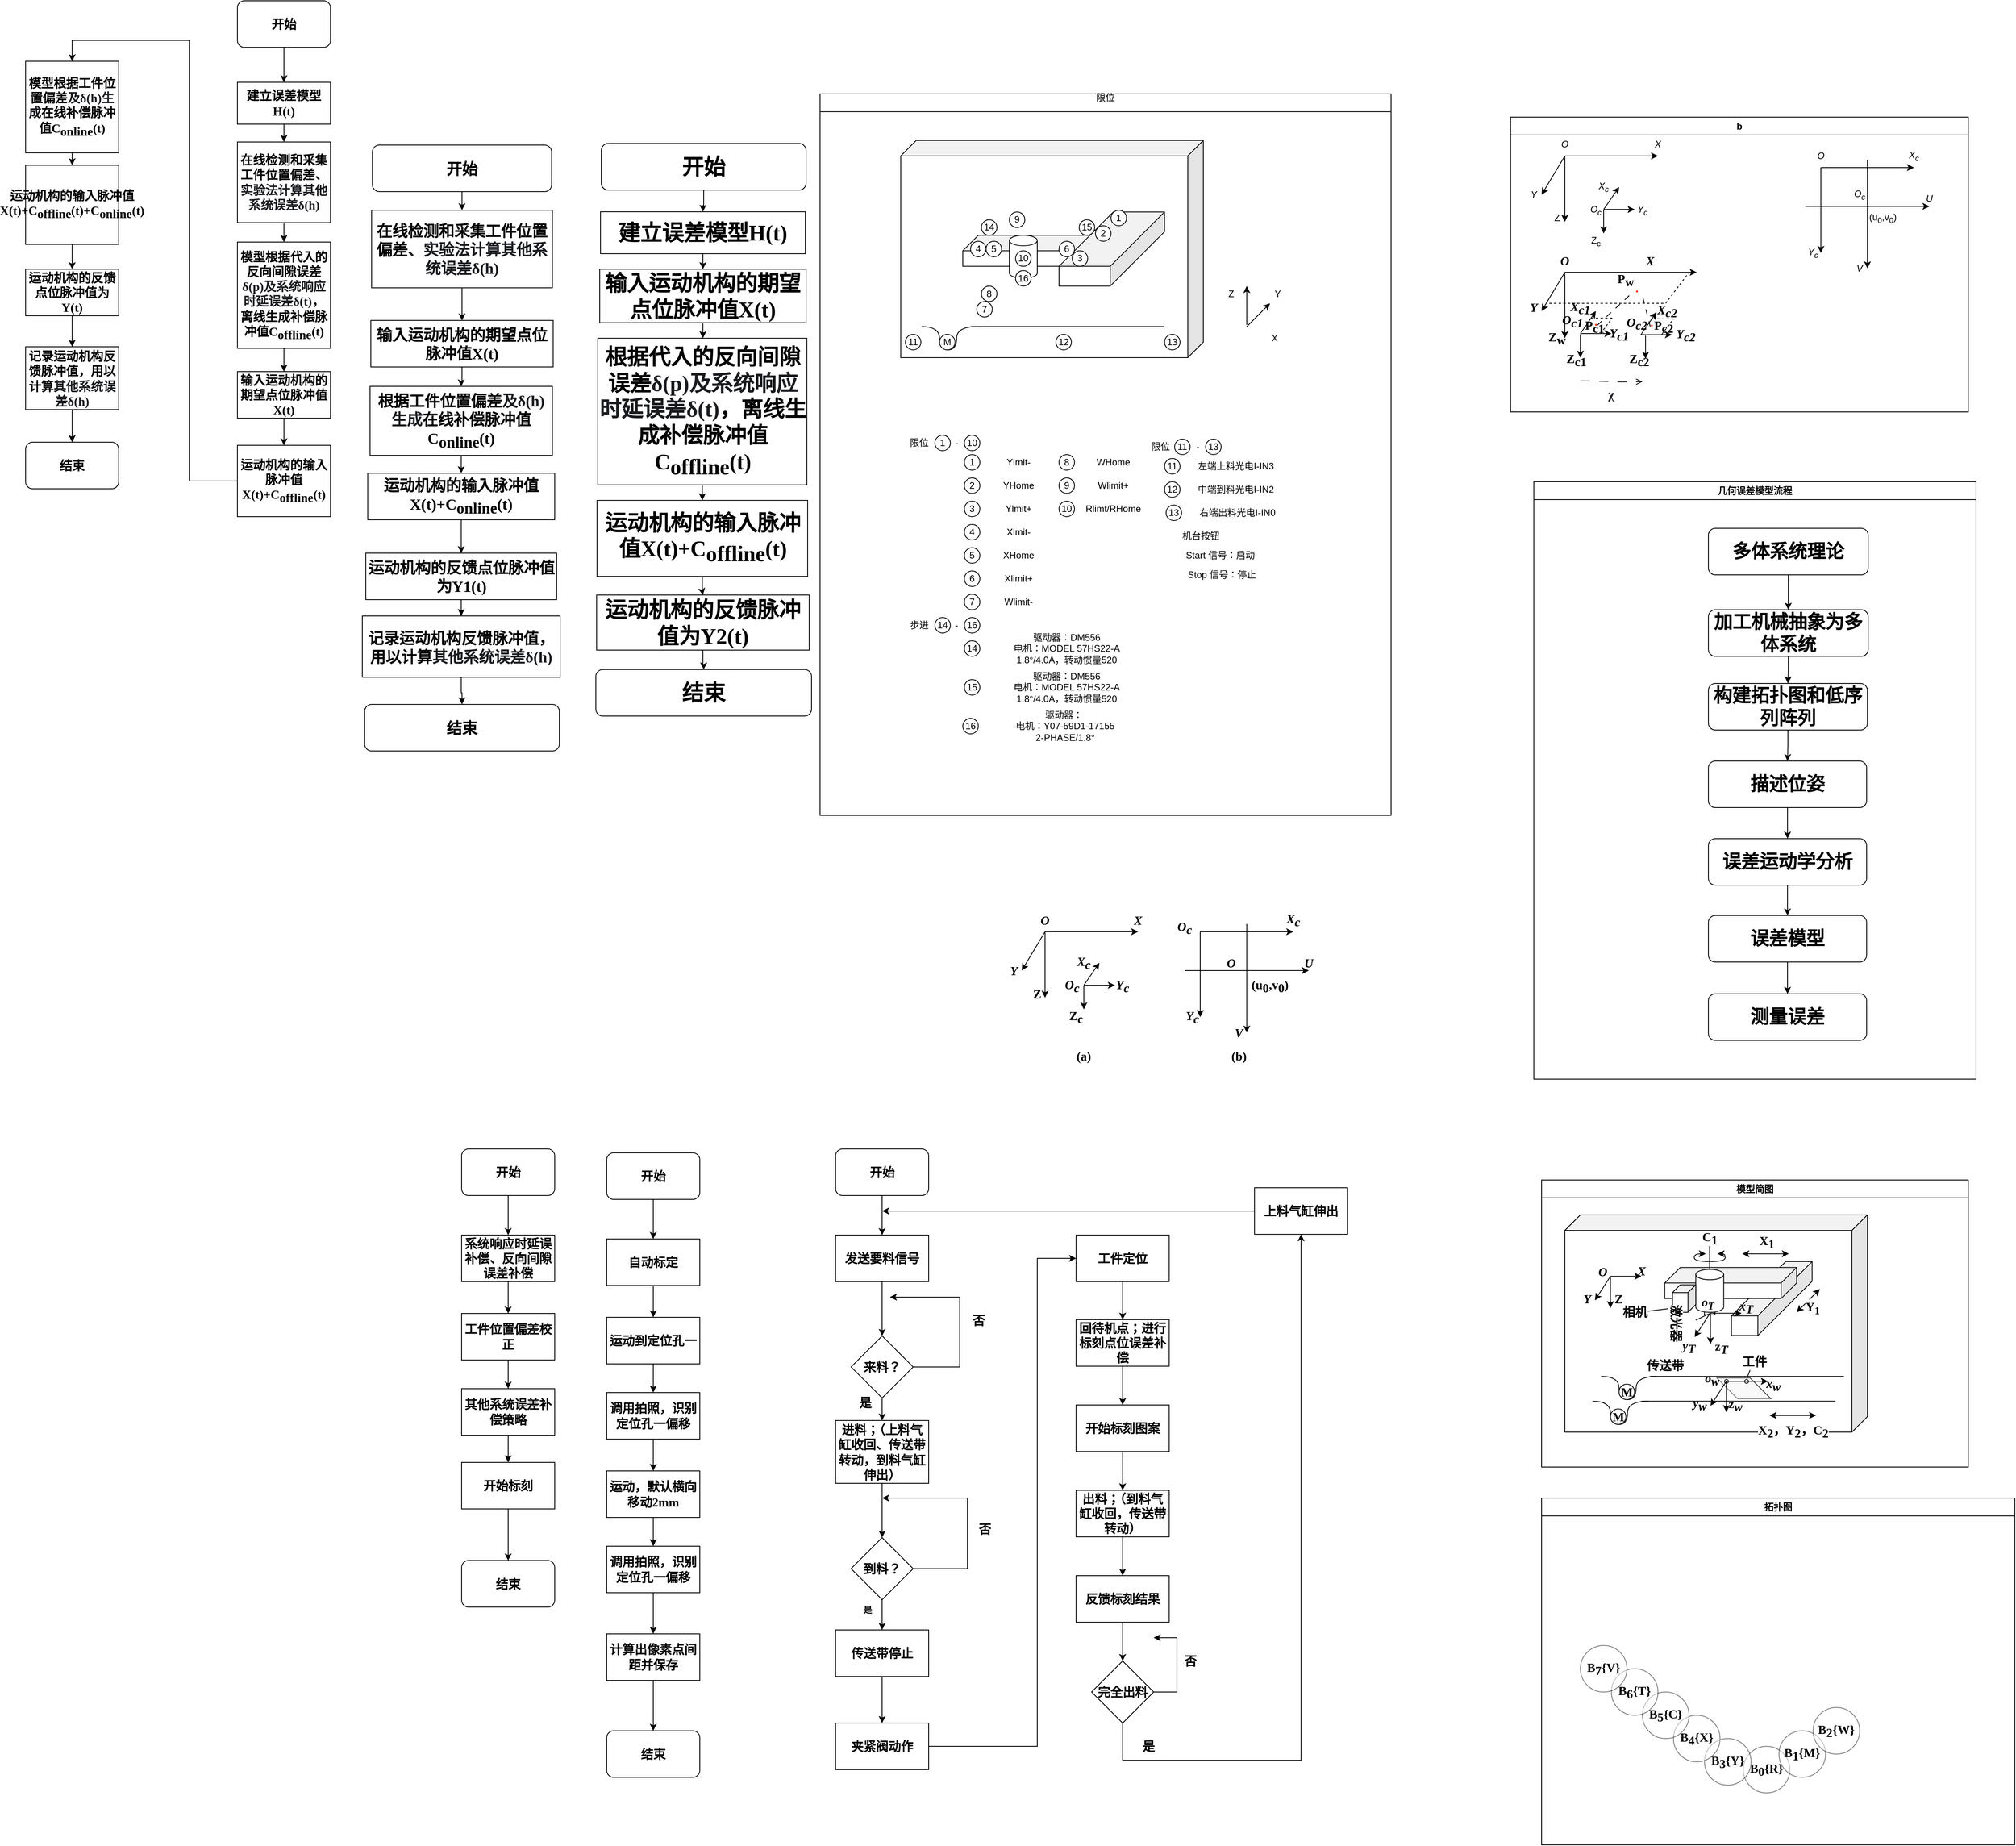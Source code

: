 <mxfile version="24.5.2" type="github">
  <diagram name="第 1 页" id="OOSJCIqJ-EwVnwM63ZJ6">
    <mxGraphModel dx="4554" dy="2146" grid="0" gridSize="10" guides="1" tooltips="1" connect="1" arrows="1" fold="1" page="0" pageScale="1" pageWidth="827" pageHeight="1169" math="0" shadow="0">
      <root>
        <mxCell id="0" />
        <mxCell id="1" parent="0" />
        <mxCell id="Xjq-Euk7-c84LHBLY0ZQ-1" value="&#xa;&lt;span style=&quot;color: rgb(0, 0, 0); font-family: Helvetica; font-size: 12px; font-style: normal; font-variant-ligatures: normal; font-variant-caps: normal; font-weight: 400; letter-spacing: normal; orphans: 2; text-align: center; text-indent: 0px; text-transform: none; widows: 2; word-spacing: 0px; -webkit-text-stroke-width: 0px; background-color: rgb(251, 251, 251); text-decoration-thickness: initial; text-decoration-style: initial; text-decoration-color: initial; float: none; display: inline !important;&quot;&gt;限位&lt;/span&gt;&#xa;&#xa;" style="swimlane;whiteSpace=wrap;html=1;" parent="1" vertex="1">
          <mxGeometry x="30" y="40" width="736" height="930" as="geometry" />
        </mxCell>
        <mxCell id="Xjq-Euk7-c84LHBLY0ZQ-2" value="" style="shape=cube;whiteSpace=wrap;html=1;boundedLbl=1;backgroundOutline=1;darkOpacity=0.05;darkOpacity2=0.1;direction=east;flipH=1;" parent="Xjq-Euk7-c84LHBLY0ZQ-1" vertex="1">
          <mxGeometry x="104" y="60" width="390" height="280" as="geometry" />
        </mxCell>
        <mxCell id="Xjq-Euk7-c84LHBLY0ZQ-3" value="" style="shape=cube;whiteSpace=wrap;html=1;boundedLbl=1;backgroundOutline=1;darkOpacity=0.05;darkOpacity2=0.1;flipV=0;flipH=1;" parent="Xjq-Euk7-c84LHBLY0ZQ-1" vertex="1">
          <mxGeometry x="184" y="182.28" width="170" height="40" as="geometry" />
        </mxCell>
        <mxCell id="Xjq-Euk7-c84LHBLY0ZQ-4" value="" style="shape=cube;whiteSpace=wrap;html=1;boundedLbl=1;backgroundOutline=1;darkOpacity=0.05;darkOpacity2=0.1;flipH=0;direction=west;flipV=1;rotation=0;size=70;" parent="Xjq-Euk7-c84LHBLY0ZQ-1" vertex="1">
          <mxGeometry x="308" y="152.28" width="136" height="95.43" as="geometry" />
        </mxCell>
        <mxCell id="Xjq-Euk7-c84LHBLY0ZQ-5" value="" style="shape=cylinder3;whiteSpace=wrap;html=1;boundedLbl=1;backgroundOutline=1;size=6.755;flipV=0;" parent="Xjq-Euk7-c84LHBLY0ZQ-1" vertex="1">
          <mxGeometry x="244" y="182.28" width="36" height="55.43" as="geometry" />
        </mxCell>
        <mxCell id="Xjq-Euk7-c84LHBLY0ZQ-6" value="1" style="ellipse;whiteSpace=wrap;html=1;aspect=fixed;" parent="Xjq-Euk7-c84LHBLY0ZQ-1" vertex="1">
          <mxGeometry x="375" y="150" width="20" height="20" as="geometry" />
        </mxCell>
        <mxCell id="Xjq-Euk7-c84LHBLY0ZQ-7" value="2" style="ellipse;whiteSpace=wrap;html=1;aspect=fixed;" parent="Xjq-Euk7-c84LHBLY0ZQ-1" vertex="1">
          <mxGeometry x="355" y="170" width="20" height="20" as="geometry" />
        </mxCell>
        <mxCell id="Xjq-Euk7-c84LHBLY0ZQ-8" value="3" style="ellipse;whiteSpace=wrap;html=1;aspect=fixed;" parent="Xjq-Euk7-c84LHBLY0ZQ-1" vertex="1">
          <mxGeometry x="325" y="202.28" width="20" height="20" as="geometry" />
        </mxCell>
        <mxCell id="Xjq-Euk7-c84LHBLY0ZQ-9" value="4" style="ellipse;whiteSpace=wrap;html=1;aspect=fixed;" parent="Xjq-Euk7-c84LHBLY0ZQ-1" vertex="1">
          <mxGeometry x="194" y="189.99" width="20" height="20" as="geometry" />
        </mxCell>
        <mxCell id="Xjq-Euk7-c84LHBLY0ZQ-10" value="5" style="ellipse;whiteSpace=wrap;html=1;aspect=fixed;" parent="Xjq-Euk7-c84LHBLY0ZQ-1" vertex="1">
          <mxGeometry x="214" y="190" width="20" height="20" as="geometry" />
        </mxCell>
        <mxCell id="Xjq-Euk7-c84LHBLY0ZQ-11" value="6" style="ellipse;whiteSpace=wrap;html=1;aspect=fixed;" parent="Xjq-Euk7-c84LHBLY0ZQ-1" vertex="1">
          <mxGeometry x="308" y="189.99" width="20" height="20" as="geometry" />
        </mxCell>
        <mxCell id="Xjq-Euk7-c84LHBLY0ZQ-12" value="7" style="ellipse;whiteSpace=wrap;html=1;aspect=fixed;" parent="Xjq-Euk7-c84LHBLY0ZQ-1" vertex="1">
          <mxGeometry x="202" y="267.71" width="20" height="20" as="geometry" />
        </mxCell>
        <mxCell id="Xjq-Euk7-c84LHBLY0ZQ-13" value="8" style="ellipse;whiteSpace=wrap;html=1;aspect=fixed;" parent="Xjq-Euk7-c84LHBLY0ZQ-1" vertex="1">
          <mxGeometry x="208" y="247.71" width="20" height="20" as="geometry" />
        </mxCell>
        <mxCell id="Xjq-Euk7-c84LHBLY0ZQ-14" value="9" style="ellipse;whiteSpace=wrap;html=1;aspect=fixed;" parent="Xjq-Euk7-c84LHBLY0ZQ-1" vertex="1">
          <mxGeometry x="244" y="152.28" width="20" height="20" as="geometry" />
        </mxCell>
        <mxCell id="Xjq-Euk7-c84LHBLY0ZQ-15" value="" style="group;rotation=180;" parent="Xjq-Euk7-c84LHBLY0ZQ-1" vertex="1" connectable="0">
          <mxGeometry x="190" y="570" width="370" height="40" as="geometry" />
        </mxCell>
        <mxCell id="Xjq-Euk7-c84LHBLY0ZQ-16" value="" style="endArrow=none;html=1;rounded=0;edgeStyle=orthogonalEdgeStyle;curved=1;" parent="Xjq-Euk7-c84LHBLY0ZQ-15" edge="1">
          <mxGeometry width="50" height="50" relative="1" as="geometry">
            <mxPoint x="-59.073" y="-270" as="sourcePoint" />
            <mxPoint x="13.122" y="-270" as="targetPoint" />
            <Array as="points">
              <mxPoint x="-36" y="-270" />
              <mxPoint x="-36" y="-240" />
              <mxPoint x="-14" y="-240" />
              <mxPoint x="-14" y="-270" />
            </Array>
          </mxGeometry>
        </mxCell>
        <mxCell id="Xjq-Euk7-c84LHBLY0ZQ-17" value="" style="endArrow=none;html=1;rounded=0;" parent="Xjq-Euk7-c84LHBLY0ZQ-1" edge="1">
          <mxGeometry width="50" height="50" relative="1" as="geometry">
            <mxPoint x="194.098" y="300" as="sourcePoint" />
            <mxPoint x="444" y="300" as="targetPoint" />
          </mxGeometry>
        </mxCell>
        <mxCell id="Xjq-Euk7-c84LHBLY0ZQ-18" value="M" style="ellipse;whiteSpace=wrap;html=1;aspect=fixed;" parent="Xjq-Euk7-c84LHBLY0ZQ-1" vertex="1">
          <mxGeometry x="154" y="310" width="20" height="20" as="geometry" />
        </mxCell>
        <mxCell id="Xjq-Euk7-c84LHBLY0ZQ-19" value="10" style="ellipse;whiteSpace=wrap;html=1;aspect=fixed;" parent="Xjq-Euk7-c84LHBLY0ZQ-1" vertex="1">
          <mxGeometry x="252" y="202.28" width="20" height="20" as="geometry" />
        </mxCell>
        <mxCell id="Xjq-Euk7-c84LHBLY0ZQ-20" value="1" style="ellipse;whiteSpace=wrap;html=1;aspect=fixed;" parent="Xjq-Euk7-c84LHBLY0ZQ-1" vertex="1">
          <mxGeometry x="186" y="465" width="20" height="20" as="geometry" />
        </mxCell>
        <mxCell id="Xjq-Euk7-c84LHBLY0ZQ-21" value="Ylmit-" style="text;html=1;strokeColor=none;fillColor=none;align=center;verticalAlign=middle;whiteSpace=wrap;rounded=0;" parent="Xjq-Euk7-c84LHBLY0ZQ-1" vertex="1">
          <mxGeometry x="226" y="460" width="60" height="30" as="geometry" />
        </mxCell>
        <mxCell id="Xjq-Euk7-c84LHBLY0ZQ-22" value="2" style="ellipse;whiteSpace=wrap;html=1;aspect=fixed;" parent="Xjq-Euk7-c84LHBLY0ZQ-1" vertex="1">
          <mxGeometry x="186" y="495" width="20" height="20" as="geometry" />
        </mxCell>
        <mxCell id="Xjq-Euk7-c84LHBLY0ZQ-23" value="YHome" style="text;html=1;strokeColor=none;fillColor=none;align=center;verticalAlign=middle;whiteSpace=wrap;rounded=0;" parent="Xjq-Euk7-c84LHBLY0ZQ-1" vertex="1">
          <mxGeometry x="226" y="490" width="60" height="30" as="geometry" />
        </mxCell>
        <mxCell id="Xjq-Euk7-c84LHBLY0ZQ-24" value="3" style="ellipse;whiteSpace=wrap;html=1;aspect=fixed;" parent="Xjq-Euk7-c84LHBLY0ZQ-1" vertex="1">
          <mxGeometry x="186" y="525" width="20" height="20" as="geometry" />
        </mxCell>
        <mxCell id="Xjq-Euk7-c84LHBLY0ZQ-25" value="Ylmit+" style="text;html=1;strokeColor=none;fillColor=none;align=center;verticalAlign=middle;whiteSpace=wrap;rounded=0;" parent="Xjq-Euk7-c84LHBLY0ZQ-1" vertex="1">
          <mxGeometry x="226" y="520" width="60" height="30" as="geometry" />
        </mxCell>
        <mxCell id="Xjq-Euk7-c84LHBLY0ZQ-26" value="4" style="ellipse;whiteSpace=wrap;html=1;aspect=fixed;" parent="Xjq-Euk7-c84LHBLY0ZQ-1" vertex="1">
          <mxGeometry x="186" y="555" width="20" height="20" as="geometry" />
        </mxCell>
        <mxCell id="Xjq-Euk7-c84LHBLY0ZQ-27" value="Xlmit-" style="text;html=1;strokeColor=none;fillColor=none;align=center;verticalAlign=middle;whiteSpace=wrap;rounded=0;" parent="Xjq-Euk7-c84LHBLY0ZQ-1" vertex="1">
          <mxGeometry x="226" y="550" width="60" height="30" as="geometry" />
        </mxCell>
        <mxCell id="Xjq-Euk7-c84LHBLY0ZQ-28" value="限位" style="text;html=1;strokeColor=none;fillColor=none;align=center;verticalAlign=middle;whiteSpace=wrap;rounded=0;" parent="Xjq-Euk7-c84LHBLY0ZQ-1" vertex="1">
          <mxGeometry x="98" y="435" width="60" height="30" as="geometry" />
        </mxCell>
        <mxCell id="Xjq-Euk7-c84LHBLY0ZQ-29" value="1" style="ellipse;whiteSpace=wrap;html=1;aspect=fixed;" parent="Xjq-Euk7-c84LHBLY0ZQ-1" vertex="1">
          <mxGeometry x="148" y="440" width="20" height="20" as="geometry" />
        </mxCell>
        <mxCell id="Xjq-Euk7-c84LHBLY0ZQ-30" value="-" style="text;html=1;strokeColor=none;fillColor=none;align=center;verticalAlign=middle;whiteSpace=wrap;rounded=0;" parent="Xjq-Euk7-c84LHBLY0ZQ-1" vertex="1">
          <mxGeometry x="146" y="435" width="60" height="30" as="geometry" />
        </mxCell>
        <mxCell id="Xjq-Euk7-c84LHBLY0ZQ-31" value="10" style="ellipse;whiteSpace=wrap;html=1;aspect=fixed;" parent="Xjq-Euk7-c84LHBLY0ZQ-1" vertex="1">
          <mxGeometry x="186" y="440" width="20" height="20" as="geometry" />
        </mxCell>
        <mxCell id="Xjq-Euk7-c84LHBLY0ZQ-32" value="5" style="ellipse;whiteSpace=wrap;html=1;aspect=fixed;" parent="Xjq-Euk7-c84LHBLY0ZQ-1" vertex="1">
          <mxGeometry x="186" y="585" width="20" height="20" as="geometry" />
        </mxCell>
        <mxCell id="Xjq-Euk7-c84LHBLY0ZQ-33" value="XHome" style="text;html=1;strokeColor=none;fillColor=none;align=center;verticalAlign=middle;whiteSpace=wrap;rounded=0;" parent="Xjq-Euk7-c84LHBLY0ZQ-1" vertex="1">
          <mxGeometry x="226" y="580" width="60" height="30" as="geometry" />
        </mxCell>
        <mxCell id="Xjq-Euk7-c84LHBLY0ZQ-34" value="6" style="ellipse;whiteSpace=wrap;html=1;aspect=fixed;" parent="Xjq-Euk7-c84LHBLY0ZQ-1" vertex="1">
          <mxGeometry x="186" y="615" width="20" height="20" as="geometry" />
        </mxCell>
        <mxCell id="Xjq-Euk7-c84LHBLY0ZQ-35" value="Xlimit+" style="text;html=1;strokeColor=none;fillColor=none;align=center;verticalAlign=middle;whiteSpace=wrap;rounded=0;" parent="Xjq-Euk7-c84LHBLY0ZQ-1" vertex="1">
          <mxGeometry x="226" y="610" width="60" height="30" as="geometry" />
        </mxCell>
        <mxCell id="Xjq-Euk7-c84LHBLY0ZQ-36" value="7" style="ellipse;whiteSpace=wrap;html=1;aspect=fixed;" parent="Xjq-Euk7-c84LHBLY0ZQ-1" vertex="1">
          <mxGeometry x="186" y="645" width="20" height="20" as="geometry" />
        </mxCell>
        <mxCell id="Xjq-Euk7-c84LHBLY0ZQ-37" value="Wlimit-" style="text;html=1;strokeColor=none;fillColor=none;align=center;verticalAlign=middle;whiteSpace=wrap;rounded=0;" parent="Xjq-Euk7-c84LHBLY0ZQ-1" vertex="1">
          <mxGeometry x="226" y="640" width="60" height="30" as="geometry" />
        </mxCell>
        <mxCell id="Xjq-Euk7-c84LHBLY0ZQ-38" value="8" style="ellipse;whiteSpace=wrap;html=1;aspect=fixed;" parent="Xjq-Euk7-c84LHBLY0ZQ-1" vertex="1">
          <mxGeometry x="308" y="465" width="20" height="20" as="geometry" />
        </mxCell>
        <mxCell id="Xjq-Euk7-c84LHBLY0ZQ-39" value="WHome" style="text;html=1;strokeColor=none;fillColor=none;align=center;verticalAlign=middle;whiteSpace=wrap;rounded=0;" parent="Xjq-Euk7-c84LHBLY0ZQ-1" vertex="1">
          <mxGeometry x="348" y="460" width="60" height="30" as="geometry" />
        </mxCell>
        <mxCell id="Xjq-Euk7-c84LHBLY0ZQ-40" value="" style="endArrow=classic;html=1;rounded=0;" parent="Xjq-Euk7-c84LHBLY0ZQ-1" edge="1">
          <mxGeometry width="50" height="50" relative="1" as="geometry">
            <mxPoint x="550" y="297.71" as="sourcePoint" />
            <mxPoint x="550" y="247.71" as="targetPoint" />
          </mxGeometry>
        </mxCell>
        <mxCell id="Xjq-Euk7-c84LHBLY0ZQ-41" value="" style="endArrow=classic;html=1;rounded=0;" parent="Xjq-Euk7-c84LHBLY0ZQ-1" edge="1">
          <mxGeometry width="50" height="50" relative="1" as="geometry">
            <mxPoint x="550" y="300" as="sourcePoint" />
            <mxPoint x="580" y="270" as="targetPoint" />
          </mxGeometry>
        </mxCell>
        <mxCell id="Xjq-Euk7-c84LHBLY0ZQ-42" value="X" style="text;html=1;strokeColor=none;fillColor=none;align=center;verticalAlign=middle;whiteSpace=wrap;rounded=0;" parent="Xjq-Euk7-c84LHBLY0ZQ-1" vertex="1">
          <mxGeometry x="556" y="300" width="60" height="30" as="geometry" />
        </mxCell>
        <mxCell id="Xjq-Euk7-c84LHBLY0ZQ-43" value="Y" style="text;html=1;strokeColor=none;fillColor=none;align=center;verticalAlign=middle;whiteSpace=wrap;rounded=0;" parent="Xjq-Euk7-c84LHBLY0ZQ-1" vertex="1">
          <mxGeometry x="560" y="242.71" width="60" height="30" as="geometry" />
        </mxCell>
        <mxCell id="Xjq-Euk7-c84LHBLY0ZQ-44" value="Z" style="text;html=1;strokeColor=none;fillColor=none;align=center;verticalAlign=middle;whiteSpace=wrap;rounded=0;" parent="Xjq-Euk7-c84LHBLY0ZQ-1" vertex="1">
          <mxGeometry x="500" y="242.71" width="60" height="30" as="geometry" />
        </mxCell>
        <mxCell id="Xjq-Euk7-c84LHBLY0ZQ-45" value="9" style="ellipse;whiteSpace=wrap;html=1;aspect=fixed;" parent="Xjq-Euk7-c84LHBLY0ZQ-1" vertex="1">
          <mxGeometry x="308" y="495" width="20" height="20" as="geometry" />
        </mxCell>
        <mxCell id="Xjq-Euk7-c84LHBLY0ZQ-46" value="Wlimit+" style="text;html=1;strokeColor=none;fillColor=none;align=center;verticalAlign=middle;whiteSpace=wrap;rounded=0;" parent="Xjq-Euk7-c84LHBLY0ZQ-1" vertex="1">
          <mxGeometry x="348" y="490" width="60" height="30" as="geometry" />
        </mxCell>
        <mxCell id="Xjq-Euk7-c84LHBLY0ZQ-47" value="10" style="ellipse;whiteSpace=wrap;html=1;aspect=fixed;" parent="Xjq-Euk7-c84LHBLY0ZQ-1" vertex="1">
          <mxGeometry x="308" y="525" width="20" height="20" as="geometry" />
        </mxCell>
        <mxCell id="Xjq-Euk7-c84LHBLY0ZQ-48" value="Rlimt/RHome" style="text;html=1;strokeColor=none;fillColor=none;align=center;verticalAlign=middle;whiteSpace=wrap;rounded=0;" parent="Xjq-Euk7-c84LHBLY0ZQ-1" vertex="1">
          <mxGeometry x="348" y="520" width="60" height="30" as="geometry" />
        </mxCell>
        <mxCell id="Xjq-Euk7-c84LHBLY0ZQ-49" value="限位" style="text;html=1;strokeColor=none;fillColor=none;align=center;verticalAlign=middle;whiteSpace=wrap;rounded=0;" parent="Xjq-Euk7-c84LHBLY0ZQ-1" vertex="1">
          <mxGeometry x="409" y="440" width="60" height="30" as="geometry" />
        </mxCell>
        <mxCell id="Xjq-Euk7-c84LHBLY0ZQ-50" value="-" style="text;html=1;strokeColor=none;fillColor=none;align=center;verticalAlign=middle;whiteSpace=wrap;rounded=0;" parent="Xjq-Euk7-c84LHBLY0ZQ-1" vertex="1">
          <mxGeometry x="457" y="440" width="60" height="30" as="geometry" />
        </mxCell>
        <mxCell id="Xjq-Euk7-c84LHBLY0ZQ-51" value="11" style="ellipse;whiteSpace=wrap;html=1;aspect=fixed;" parent="Xjq-Euk7-c84LHBLY0ZQ-1" vertex="1">
          <mxGeometry x="457" y="445" width="20" height="20" as="geometry" />
        </mxCell>
        <mxCell id="Xjq-Euk7-c84LHBLY0ZQ-52" value="13" style="ellipse;whiteSpace=wrap;html=1;aspect=fixed;" parent="Xjq-Euk7-c84LHBLY0ZQ-1" vertex="1">
          <mxGeometry x="497" y="445" width="20" height="20" as="geometry" />
        </mxCell>
        <mxCell id="Xjq-Euk7-c84LHBLY0ZQ-53" value="11" style="ellipse;whiteSpace=wrap;html=1;aspect=fixed;" parent="Xjq-Euk7-c84LHBLY0ZQ-1" vertex="1">
          <mxGeometry x="110" y="310" width="20" height="20" as="geometry" />
        </mxCell>
        <mxCell id="Xjq-Euk7-c84LHBLY0ZQ-54" value="12" style="ellipse;whiteSpace=wrap;html=1;aspect=fixed;" parent="Xjq-Euk7-c84LHBLY0ZQ-1" vertex="1">
          <mxGeometry x="304" y="310" width="20" height="20" as="geometry" />
        </mxCell>
        <mxCell id="Xjq-Euk7-c84LHBLY0ZQ-55" value="13" style="ellipse;whiteSpace=wrap;html=1;aspect=fixed;" parent="Xjq-Euk7-c84LHBLY0ZQ-1" vertex="1">
          <mxGeometry x="444" y="310" width="20" height="20" as="geometry" />
        </mxCell>
        <mxCell id="Xjq-Euk7-c84LHBLY0ZQ-56" value="11" style="ellipse;whiteSpace=wrap;html=1;aspect=fixed;" parent="Xjq-Euk7-c84LHBLY0ZQ-1" vertex="1">
          <mxGeometry x="444" y="470" width="20" height="20" as="geometry" />
        </mxCell>
        <mxCell id="Xjq-Euk7-c84LHBLY0ZQ-57" value="左端上料光电I-IN3" style="text;html=1;strokeColor=none;fillColor=none;align=center;verticalAlign=middle;whiteSpace=wrap;rounded=0;" parent="Xjq-Euk7-c84LHBLY0ZQ-1" vertex="1">
          <mxGeometry x="484" y="465" width="104" height="30" as="geometry" />
        </mxCell>
        <mxCell id="Xjq-Euk7-c84LHBLY0ZQ-58" value="12" style="ellipse;whiteSpace=wrap;html=1;aspect=fixed;" parent="Xjq-Euk7-c84LHBLY0ZQ-1" vertex="1">
          <mxGeometry x="444" y="500" width="20" height="20" as="geometry" />
        </mxCell>
        <mxCell id="Xjq-Euk7-c84LHBLY0ZQ-59" value="中端到料光电I-IN2" style="text;html=1;strokeColor=none;fillColor=none;align=center;verticalAlign=middle;whiteSpace=wrap;rounded=0;" parent="Xjq-Euk7-c84LHBLY0ZQ-1" vertex="1">
          <mxGeometry x="484" y="495" width="104" height="30" as="geometry" />
        </mxCell>
        <mxCell id="Xjq-Euk7-c84LHBLY0ZQ-60" value="13" style="ellipse;whiteSpace=wrap;html=1;aspect=fixed;" parent="Xjq-Euk7-c84LHBLY0ZQ-1" vertex="1">
          <mxGeometry x="446" y="530" width="20" height="20" as="geometry" />
        </mxCell>
        <mxCell id="Xjq-Euk7-c84LHBLY0ZQ-61" value="右端出料光电I-IN0" style="text;html=1;strokeColor=none;fillColor=none;align=center;verticalAlign=middle;whiteSpace=wrap;rounded=0;" parent="Xjq-Euk7-c84LHBLY0ZQ-1" vertex="1">
          <mxGeometry x="486" y="525" width="104" height="30" as="geometry" />
        </mxCell>
        <mxCell id="Xjq-Euk7-c84LHBLY0ZQ-62" value="机台按钮" style="text;html=1;strokeColor=none;fillColor=none;align=center;verticalAlign=middle;whiteSpace=wrap;rounded=0;" parent="Xjq-Euk7-c84LHBLY0ZQ-1" vertex="1">
          <mxGeometry x="439" y="555" width="104" height="30" as="geometry" />
        </mxCell>
        <mxCell id="Xjq-Euk7-c84LHBLY0ZQ-63" value="Start 信号：启动" style="text;html=1;strokeColor=none;fillColor=none;align=center;verticalAlign=middle;whiteSpace=wrap;rounded=0;" parent="Xjq-Euk7-c84LHBLY0ZQ-1" vertex="1">
          <mxGeometry x="464" y="580" width="104" height="30" as="geometry" />
        </mxCell>
        <mxCell id="Xjq-Euk7-c84LHBLY0ZQ-64" value="Stop 信号：停止" style="text;html=1;strokeColor=none;fillColor=none;align=center;verticalAlign=middle;whiteSpace=wrap;rounded=0;" parent="Xjq-Euk7-c84LHBLY0ZQ-1" vertex="1">
          <mxGeometry x="466" y="605" width="104" height="30" as="geometry" />
        </mxCell>
        <mxCell id="Xjq-Euk7-c84LHBLY0ZQ-65" value="14" style="ellipse;whiteSpace=wrap;html=1;aspect=fixed;" parent="Xjq-Euk7-c84LHBLY0ZQ-1" vertex="1">
          <mxGeometry x="208" y="162.28" width="20" height="20" as="geometry" />
        </mxCell>
        <mxCell id="Xjq-Euk7-c84LHBLY0ZQ-66" value="15" style="ellipse;whiteSpace=wrap;html=1;aspect=fixed;" parent="Xjq-Euk7-c84LHBLY0ZQ-1" vertex="1">
          <mxGeometry x="334" y="162.28" width="20" height="20" as="geometry" />
        </mxCell>
        <mxCell id="Xjq-Euk7-c84LHBLY0ZQ-67" value="16" style="ellipse;whiteSpace=wrap;html=1;aspect=fixed;" parent="Xjq-Euk7-c84LHBLY0ZQ-1" vertex="1">
          <mxGeometry x="252" y="227.71" width="20" height="20" as="geometry" />
        </mxCell>
        <mxCell id="Xjq-Euk7-c84LHBLY0ZQ-68" value="步进" style="text;html=1;strokeColor=none;fillColor=none;align=center;verticalAlign=middle;whiteSpace=wrap;rounded=0;" parent="Xjq-Euk7-c84LHBLY0ZQ-1" vertex="1">
          <mxGeometry x="98" y="670" width="60" height="30" as="geometry" />
        </mxCell>
        <mxCell id="Xjq-Euk7-c84LHBLY0ZQ-69" value="14" style="ellipse;whiteSpace=wrap;html=1;aspect=fixed;" parent="Xjq-Euk7-c84LHBLY0ZQ-1" vertex="1">
          <mxGeometry x="148" y="675" width="20" height="20" as="geometry" />
        </mxCell>
        <mxCell id="Xjq-Euk7-c84LHBLY0ZQ-70" value="-" style="text;html=1;strokeColor=none;fillColor=none;align=center;verticalAlign=middle;whiteSpace=wrap;rounded=0;" parent="Xjq-Euk7-c84LHBLY0ZQ-1" vertex="1">
          <mxGeometry x="146" y="670" width="60" height="30" as="geometry" />
        </mxCell>
        <mxCell id="Xjq-Euk7-c84LHBLY0ZQ-71" value="16" style="ellipse;whiteSpace=wrap;html=1;aspect=fixed;" parent="Xjq-Euk7-c84LHBLY0ZQ-1" vertex="1">
          <mxGeometry x="186" y="675" width="20" height="20" as="geometry" />
        </mxCell>
        <mxCell id="Xjq-Euk7-c84LHBLY0ZQ-72" value="14" style="ellipse;whiteSpace=wrap;html=1;aspect=fixed;" parent="Xjq-Euk7-c84LHBLY0ZQ-1" vertex="1">
          <mxGeometry x="186" y="705" width="20" height="20" as="geometry" />
        </mxCell>
        <mxCell id="Xjq-Euk7-c84LHBLY0ZQ-73" value="驱动器：DM556&lt;br&gt;电机：MODEL 57HS22-A&lt;br&gt;1.8°/4.0A，转动惯量520" style="text;html=1;strokeColor=none;fillColor=none;align=center;verticalAlign=middle;whiteSpace=wrap;rounded=0;" parent="Xjq-Euk7-c84LHBLY0ZQ-1" vertex="1">
          <mxGeometry x="226" y="700" width="184" height="30" as="geometry" />
        </mxCell>
        <mxCell id="Xjq-Euk7-c84LHBLY0ZQ-74" value="15" style="ellipse;whiteSpace=wrap;html=1;aspect=fixed;" parent="Xjq-Euk7-c84LHBLY0ZQ-1" vertex="1">
          <mxGeometry x="186" y="755" width="20" height="20" as="geometry" />
        </mxCell>
        <mxCell id="Xjq-Euk7-c84LHBLY0ZQ-75" value="驱动器：DM556&lt;br&gt;电机：MODEL 57HS22-A&lt;br&gt;1.8°/4.0A，转动惯量520" style="text;html=1;strokeColor=none;fillColor=none;align=center;verticalAlign=middle;whiteSpace=wrap;rounded=0;" parent="Xjq-Euk7-c84LHBLY0ZQ-1" vertex="1">
          <mxGeometry x="226" y="750" width="184" height="30" as="geometry" />
        </mxCell>
        <mxCell id="Xjq-Euk7-c84LHBLY0ZQ-76" value="16" style="ellipse;whiteSpace=wrap;html=1;aspect=fixed;" parent="Xjq-Euk7-c84LHBLY0ZQ-1" vertex="1">
          <mxGeometry x="184" y="805" width="20" height="20" as="geometry" />
        </mxCell>
        <mxCell id="Xjq-Euk7-c84LHBLY0ZQ-77" value="驱动器：&amp;nbsp;&lt;br&gt;电机：Y07-59D1-17155&lt;br&gt;2-PHASE/1.8°" style="text;html=1;strokeColor=none;fillColor=none;align=center;verticalAlign=middle;whiteSpace=wrap;rounded=0;" parent="Xjq-Euk7-c84LHBLY0ZQ-1" vertex="1">
          <mxGeometry x="224" y="800" width="184" height="30" as="geometry" />
        </mxCell>
        <mxCell id="Xjq-Euk7-c84LHBLY0ZQ-78" value="b" style="swimlane;whiteSpace=wrap;html=1;" parent="1" vertex="1">
          <mxGeometry x="920" y="70" width="590" height="380" as="geometry" />
        </mxCell>
        <mxCell id="Xjq-Euk7-c84LHBLY0ZQ-79" value="" style="endArrow=classic;html=1;rounded=0;" parent="Xjq-Euk7-c84LHBLY0ZQ-78" edge="1">
          <mxGeometry width="50" height="50" relative="1" as="geometry">
            <mxPoint x="70" y="50" as="sourcePoint" />
            <mxPoint x="190" y="50" as="targetPoint" />
          </mxGeometry>
        </mxCell>
        <mxCell id="Xjq-Euk7-c84LHBLY0ZQ-80" value="" style="endArrow=classic;html=1;rounded=0;" parent="Xjq-Euk7-c84LHBLY0ZQ-78" edge="1">
          <mxGeometry width="50" height="50" relative="1" as="geometry">
            <mxPoint x="70" y="50" as="sourcePoint" />
            <mxPoint x="40" y="100" as="targetPoint" />
          </mxGeometry>
        </mxCell>
        <mxCell id="Xjq-Euk7-c84LHBLY0ZQ-81" value="" style="endArrow=classic;html=1;rounded=0;" parent="Xjq-Euk7-c84LHBLY0ZQ-78" edge="1">
          <mxGeometry width="50" height="50" relative="1" as="geometry">
            <mxPoint x="120" y="119" as="sourcePoint" />
            <mxPoint x="140" y="90" as="targetPoint" />
          </mxGeometry>
        </mxCell>
        <mxCell id="Xjq-Euk7-c84LHBLY0ZQ-82" value="" style="endArrow=classic;html=1;rounded=0;" parent="Xjq-Euk7-c84LHBLY0ZQ-78" edge="1">
          <mxGeometry width="50" height="50" relative="1" as="geometry">
            <mxPoint x="120" y="119" as="sourcePoint" />
            <mxPoint x="160" y="119" as="targetPoint" />
          </mxGeometry>
        </mxCell>
        <mxCell id="Xjq-Euk7-c84LHBLY0ZQ-83" value="" style="endArrow=classic;html=1;rounded=0;" parent="Xjq-Euk7-c84LHBLY0ZQ-78" edge="1">
          <mxGeometry width="50" height="50" relative="1" as="geometry">
            <mxPoint x="400" y="65" as="sourcePoint" />
            <mxPoint x="520" y="65" as="targetPoint" />
          </mxGeometry>
        </mxCell>
        <mxCell id="Xjq-Euk7-c84LHBLY0ZQ-84" value="&lt;p class=&quot;MsoNormal&quot;&gt;&lt;i&gt;O&lt;/i&gt;&lt;/p&gt;" style="text;html=1;strokeColor=none;fillColor=none;align=center;verticalAlign=middle;whiteSpace=wrap;rounded=0;" parent="Xjq-Euk7-c84LHBLY0ZQ-78" vertex="1">
          <mxGeometry x="40" y="20" width="60" height="30" as="geometry" />
        </mxCell>
        <mxCell id="Xjq-Euk7-c84LHBLY0ZQ-85" value="&lt;i&gt;X&lt;/i&gt;" style="text;html=1;strokeColor=none;fillColor=none;align=center;verticalAlign=middle;whiteSpace=wrap;rounded=0;" parent="Xjq-Euk7-c84LHBLY0ZQ-78" vertex="1">
          <mxGeometry x="160" y="20" width="60" height="30" as="geometry" />
        </mxCell>
        <mxCell id="Xjq-Euk7-c84LHBLY0ZQ-86" value="&lt;i&gt;Y&lt;/i&gt;" style="text;html=1;strokeColor=none;fillColor=none;align=center;verticalAlign=middle;whiteSpace=wrap;rounded=0;" parent="Xjq-Euk7-c84LHBLY0ZQ-78" vertex="1">
          <mxGeometry y="85" width="60" height="30" as="geometry" />
        </mxCell>
        <mxCell id="Xjq-Euk7-c84LHBLY0ZQ-87" value="&lt;i&gt;O&lt;sub&gt;c&lt;/sub&gt;&lt;/i&gt;" style="text;html=1;strokeColor=none;fillColor=none;align=center;verticalAlign=middle;whiteSpace=wrap;rounded=0;" parent="Xjq-Euk7-c84LHBLY0ZQ-78" vertex="1">
          <mxGeometry x="80" y="105" width="60" height="30" as="geometry" />
        </mxCell>
        <mxCell id="Xjq-Euk7-c84LHBLY0ZQ-88" value="" style="endArrow=classic;html=1;rounded=0;" parent="Xjq-Euk7-c84LHBLY0ZQ-78" edge="1">
          <mxGeometry width="50" height="50" relative="1" as="geometry">
            <mxPoint x="400" y="65" as="sourcePoint" />
            <mxPoint x="400" y="175" as="targetPoint" />
          </mxGeometry>
        </mxCell>
        <mxCell id="Xjq-Euk7-c84LHBLY0ZQ-89" value="&lt;i&gt;O&lt;/i&gt;" style="text;html=1;strokeColor=none;fillColor=none;align=center;verticalAlign=middle;whiteSpace=wrap;rounded=0;" parent="Xjq-Euk7-c84LHBLY0ZQ-78" vertex="1">
          <mxGeometry x="370" y="35" width="60" height="30" as="geometry" />
        </mxCell>
        <mxCell id="Xjq-Euk7-c84LHBLY0ZQ-90" value="&lt;i&gt;U&lt;/i&gt;" style="text;html=1;strokeColor=none;fillColor=none;align=center;verticalAlign=middle;whiteSpace=wrap;rounded=0;" parent="Xjq-Euk7-c84LHBLY0ZQ-78" vertex="1">
          <mxGeometry x="510" y="90" width="60" height="30" as="geometry" />
        </mxCell>
        <mxCell id="Xjq-Euk7-c84LHBLY0ZQ-91" value="&lt;i&gt;V&lt;/i&gt;" style="text;html=1;strokeColor=none;fillColor=none;align=center;verticalAlign=middle;whiteSpace=wrap;rounded=0;" parent="Xjq-Euk7-c84LHBLY0ZQ-78" vertex="1">
          <mxGeometry x="420" y="180" width="60" height="30" as="geometry" />
        </mxCell>
        <mxCell id="Xjq-Euk7-c84LHBLY0ZQ-92" value="" style="endArrow=classic;html=1;rounded=0;" parent="Xjq-Euk7-c84LHBLY0ZQ-78" edge="1">
          <mxGeometry width="50" height="50" relative="1" as="geometry">
            <mxPoint x="380" y="115" as="sourcePoint" />
            <mxPoint x="540" y="115" as="targetPoint" />
          </mxGeometry>
        </mxCell>
        <mxCell id="Xjq-Euk7-c84LHBLY0ZQ-93" value="" style="endArrow=classic;html=1;rounded=0;" parent="Xjq-Euk7-c84LHBLY0ZQ-78" edge="1">
          <mxGeometry width="50" height="50" relative="1" as="geometry">
            <mxPoint x="460" y="55" as="sourcePoint" />
            <mxPoint x="460" y="195" as="targetPoint" />
          </mxGeometry>
        </mxCell>
        <mxCell id="Xjq-Euk7-c84LHBLY0ZQ-94" value="&lt;i&gt;X&lt;sub&gt;c&lt;/sub&gt;&lt;/i&gt;" style="text;html=1;strokeColor=none;fillColor=none;align=center;verticalAlign=middle;whiteSpace=wrap;rounded=0;" parent="Xjq-Euk7-c84LHBLY0ZQ-78" vertex="1">
          <mxGeometry x="490" y="35" width="60" height="30" as="geometry" />
        </mxCell>
        <mxCell id="Xjq-Euk7-c84LHBLY0ZQ-95" value="&lt;i&gt;Y&lt;sub&gt;c&lt;/sub&gt;&lt;/i&gt;" style="text;html=1;strokeColor=none;fillColor=none;align=center;verticalAlign=middle;whiteSpace=wrap;rounded=0;" parent="Xjq-Euk7-c84LHBLY0ZQ-78" vertex="1">
          <mxGeometry x="360" y="160" width="60" height="30" as="geometry" />
        </mxCell>
        <mxCell id="Xjq-Euk7-c84LHBLY0ZQ-96" value="&lt;i&gt;O&lt;sub&gt;c&lt;/sub&gt;&lt;/i&gt;" style="text;html=1;strokeColor=none;fillColor=none;align=center;verticalAlign=middle;whiteSpace=wrap;rounded=0;" parent="Xjq-Euk7-c84LHBLY0ZQ-78" vertex="1">
          <mxGeometry x="420" y="85" width="60" height="30" as="geometry" />
        </mxCell>
        <mxCell id="Xjq-Euk7-c84LHBLY0ZQ-97" value="(u&lt;sub&gt;0&lt;/sub&gt;,v&lt;sub&gt;0&lt;/sub&gt;)" style="text;html=1;strokeColor=none;fillColor=none;align=center;verticalAlign=middle;whiteSpace=wrap;rounded=0;" parent="Xjq-Euk7-c84LHBLY0ZQ-78" vertex="1">
          <mxGeometry x="450" y="115" width="60" height="30" as="geometry" />
        </mxCell>
        <mxCell id="Xjq-Euk7-c84LHBLY0ZQ-98" value="&lt;i&gt;Y&lt;sub&gt;c&lt;/sub&gt;&lt;/i&gt;" style="text;html=1;strokeColor=none;fillColor=none;align=center;verticalAlign=middle;whiteSpace=wrap;rounded=0;" parent="Xjq-Euk7-c84LHBLY0ZQ-78" vertex="1">
          <mxGeometry x="140" y="105" width="60" height="30" as="geometry" />
        </mxCell>
        <mxCell id="Xjq-Euk7-c84LHBLY0ZQ-99" value="&lt;i&gt;X&lt;sub&gt;c&lt;/sub&gt;&lt;/i&gt;" style="text;html=1;strokeColor=none;fillColor=none;align=center;verticalAlign=middle;whiteSpace=wrap;rounded=0;" parent="Xjq-Euk7-c84LHBLY0ZQ-78" vertex="1">
          <mxGeometry x="90" y="75" width="60" height="30" as="geometry" />
        </mxCell>
        <mxCell id="Xjq-Euk7-c84LHBLY0ZQ-100" value="" style="endArrow=classic;html=1;rounded=0;exitX=0.5;exitY=1;exitDx=0;exitDy=0;" parent="Xjq-Euk7-c84LHBLY0ZQ-78" source="Xjq-Euk7-c84LHBLY0ZQ-84" edge="1">
          <mxGeometry width="50" height="50" relative="1" as="geometry">
            <mxPoint x="70" y="185" as="sourcePoint" />
            <mxPoint x="70" y="135" as="targetPoint" />
          </mxGeometry>
        </mxCell>
        <mxCell id="Xjq-Euk7-c84LHBLY0ZQ-101" value="" style="endArrow=classic;html=1;rounded=0;" parent="Xjq-Euk7-c84LHBLY0ZQ-78" edge="1">
          <mxGeometry width="50" height="50" relative="1" as="geometry">
            <mxPoint x="120" y="120" as="sourcePoint" />
            <mxPoint x="120" y="150" as="targetPoint" />
          </mxGeometry>
        </mxCell>
        <mxCell id="Xjq-Euk7-c84LHBLY0ZQ-102" value="Z&lt;sub&gt;c&lt;/sub&gt;" style="text;html=1;strokeColor=none;fillColor=none;align=center;verticalAlign=middle;whiteSpace=wrap;rounded=0;" parent="Xjq-Euk7-c84LHBLY0ZQ-78" vertex="1">
          <mxGeometry x="80" y="145" width="60" height="30" as="geometry" />
        </mxCell>
        <mxCell id="Xjq-Euk7-c84LHBLY0ZQ-103" value="Z" style="text;html=1;strokeColor=none;fillColor=none;align=center;verticalAlign=middle;whiteSpace=wrap;rounded=0;" parent="Xjq-Euk7-c84LHBLY0ZQ-78" vertex="1">
          <mxGeometry x="30" y="115" width="60" height="30" as="geometry" />
        </mxCell>
        <mxCell id="Xjq-Euk7-c84LHBLY0ZQ-104" value="" style="endArrow=classic;html=1;rounded=0;fontSize=16;fontStyle=1;fontFamily=宋体;" parent="Xjq-Euk7-c84LHBLY0ZQ-78" edge="1">
          <mxGeometry width="50" height="50" relative="1" as="geometry">
            <mxPoint x="70" y="200" as="sourcePoint" />
            <mxPoint x="240" y="200" as="targetPoint" />
          </mxGeometry>
        </mxCell>
        <mxCell id="Xjq-Euk7-c84LHBLY0ZQ-105" value="" style="endArrow=classic;html=1;rounded=0;fontSize=16;fontStyle=1;fontFamily=宋体;" parent="Xjq-Euk7-c84LHBLY0ZQ-78" edge="1">
          <mxGeometry width="50" height="50" relative="1" as="geometry">
            <mxPoint x="70" y="200" as="sourcePoint" />
            <mxPoint x="40" y="250" as="targetPoint" />
          </mxGeometry>
        </mxCell>
        <mxCell id="Xjq-Euk7-c84LHBLY0ZQ-106" value="" style="endArrow=classic;html=1;rounded=0;fontSize=16;fontStyle=1;fontFamily=宋体;" parent="Xjq-Euk7-c84LHBLY0ZQ-78" edge="1">
          <mxGeometry width="50" height="50" relative="1" as="geometry">
            <mxPoint x="90" y="279" as="sourcePoint" />
            <mxPoint x="110" y="250" as="targetPoint" />
          </mxGeometry>
        </mxCell>
        <mxCell id="Xjq-Euk7-c84LHBLY0ZQ-107" value="" style="endArrow=classic;html=1;rounded=0;fontSize=16;fontStyle=1;fontFamily=宋体;" parent="Xjq-Euk7-c84LHBLY0ZQ-78" edge="1">
          <mxGeometry width="50" height="50" relative="1" as="geometry">
            <mxPoint x="90" y="279" as="sourcePoint" />
            <mxPoint x="130" y="279" as="targetPoint" />
          </mxGeometry>
        </mxCell>
        <mxCell id="Xjq-Euk7-c84LHBLY0ZQ-108" value="&lt;p style=&quot;font-size: 16px;&quot; class=&quot;MsoNormal&quot;&gt;&lt;i style=&quot;font-size: 16px;&quot;&gt;O&lt;/i&gt;&lt;/p&gt;" style="text;html=1;strokeColor=none;fillColor=none;align=center;verticalAlign=middle;whiteSpace=wrap;rounded=0;fontSize=16;fontStyle=1;fontFamily=宋体;" parent="Xjq-Euk7-c84LHBLY0ZQ-78" vertex="1">
          <mxGeometry x="40" y="170" width="60" height="30" as="geometry" />
        </mxCell>
        <mxCell id="Xjq-Euk7-c84LHBLY0ZQ-109" value="&lt;i style=&quot;font-size: 16px;&quot;&gt;X&lt;/i&gt;" style="text;html=1;strokeColor=none;fillColor=none;align=center;verticalAlign=middle;whiteSpace=wrap;rounded=0;fontSize=16;fontStyle=1;fontFamily=宋体;" parent="Xjq-Euk7-c84LHBLY0ZQ-78" vertex="1">
          <mxGeometry x="150" y="170" width="60" height="30" as="geometry" />
        </mxCell>
        <mxCell id="Xjq-Euk7-c84LHBLY0ZQ-110" value="&lt;i style=&quot;font-size: 16px;&quot;&gt;Y&lt;/i&gt;" style="text;html=1;strokeColor=none;fillColor=none;align=center;verticalAlign=middle;whiteSpace=wrap;rounded=0;fontSize=16;fontStyle=1;fontFamily=宋体;" parent="Xjq-Euk7-c84LHBLY0ZQ-78" vertex="1">
          <mxGeometry y="230" width="60" height="30" as="geometry" />
        </mxCell>
        <mxCell id="Xjq-Euk7-c84LHBLY0ZQ-111" value="&lt;i style=&quot;font-size: 16px;&quot;&gt;O&lt;sub style=&quot;font-size: 16px;&quot;&gt;c1&lt;/sub&gt;&lt;/i&gt;" style="text;html=1;strokeColor=none;fillColor=none;align=center;verticalAlign=middle;whiteSpace=wrap;rounded=0;fontSize=16;fontStyle=1;fontFamily=宋体;" parent="Xjq-Euk7-c84LHBLY0ZQ-78" vertex="1">
          <mxGeometry x="70" y="255" width="20" height="15" as="geometry" />
        </mxCell>
        <mxCell id="Xjq-Euk7-c84LHBLY0ZQ-112" value="&lt;i style=&quot;font-size: 16px;&quot;&gt;Y&lt;sub style=&quot;font-size: 16px;&quot;&gt;c1&lt;/sub&gt;&lt;/i&gt;" style="text;html=1;strokeColor=none;fillColor=none;align=center;verticalAlign=middle;whiteSpace=wrap;rounded=0;fontSize=16;fontStyle=1;fontFamily=宋体;" parent="Xjq-Euk7-c84LHBLY0ZQ-78" vertex="1">
          <mxGeometry x="130" y="272.5" width="20" height="15" as="geometry" />
        </mxCell>
        <mxCell id="Xjq-Euk7-c84LHBLY0ZQ-113" value="&lt;i style=&quot;font-size: 16px;&quot;&gt;X&lt;sub style=&quot;font-size: 16px;&quot;&gt;c1&lt;/sub&gt;&lt;/i&gt;" style="text;html=1;strokeColor=none;fillColor=none;align=center;verticalAlign=middle;whiteSpace=wrap;rounded=0;fontSize=16;fontStyle=1;fontFamily=宋体;" parent="Xjq-Euk7-c84LHBLY0ZQ-78" vertex="1">
          <mxGeometry x="80" y="238.5" width="20" height="15" as="geometry" />
        </mxCell>
        <mxCell id="Xjq-Euk7-c84LHBLY0ZQ-114" value="" style="endArrow=classic;html=1;rounded=0;exitX=0.5;exitY=1;exitDx=0;exitDy=0;fontSize=16;fontStyle=1;fontFamily=宋体;" parent="Xjq-Euk7-c84LHBLY0ZQ-78" source="Xjq-Euk7-c84LHBLY0ZQ-108" edge="1">
          <mxGeometry width="50" height="50" relative="1" as="geometry">
            <mxPoint x="70" y="335" as="sourcePoint" />
            <mxPoint x="70" y="285" as="targetPoint" />
          </mxGeometry>
        </mxCell>
        <mxCell id="Xjq-Euk7-c84LHBLY0ZQ-115" value="" style="endArrow=classic;html=1;rounded=0;fontSize=16;fontStyle=1;fontFamily=宋体;" parent="Xjq-Euk7-c84LHBLY0ZQ-78" edge="1">
          <mxGeometry width="50" height="50" relative="1" as="geometry">
            <mxPoint x="90" y="280" as="sourcePoint" />
            <mxPoint x="90" y="310" as="targetPoint" />
          </mxGeometry>
        </mxCell>
        <mxCell id="Xjq-Euk7-c84LHBLY0ZQ-116" value="Z&lt;sub style=&quot;font-size: 16px;&quot;&gt;c1&lt;/sub&gt;" style="text;html=1;strokeColor=none;fillColor=none;align=center;verticalAlign=middle;whiteSpace=wrap;rounded=0;fontSize=16;fontStyle=1;fontFamily=宋体;" parent="Xjq-Euk7-c84LHBLY0ZQ-78" vertex="1">
          <mxGeometry x="70" y="300.25" width="30" height="25" as="geometry" />
        </mxCell>
        <mxCell id="Xjq-Euk7-c84LHBLY0ZQ-117" value="Z&lt;sub style=&quot;font-size: 16px;&quot;&gt;w&lt;/sub&gt;" style="text;html=1;strokeColor=none;fillColor=none;align=center;verticalAlign=middle;whiteSpace=wrap;rounded=0;fontSize=16;fontStyle=1;fontFamily=宋体;" parent="Xjq-Euk7-c84LHBLY0ZQ-78" vertex="1">
          <mxGeometry x="50" y="275" width="20" height="20" as="geometry" />
        </mxCell>
        <mxCell id="Xjq-Euk7-c84LHBLY0ZQ-118" value="" style="endArrow=classic;html=1;rounded=0;fontSize=16;fontStyle=1;fontFamily=宋体;" parent="Xjq-Euk7-c84LHBLY0ZQ-78" edge="1">
          <mxGeometry width="50" height="50" relative="1" as="geometry">
            <mxPoint x="168" y="280.5" as="sourcePoint" />
            <mxPoint x="188" y="251.5" as="targetPoint" />
          </mxGeometry>
        </mxCell>
        <mxCell id="Xjq-Euk7-c84LHBLY0ZQ-119" value="" style="endArrow=classic;html=1;rounded=0;fontSize=16;fontStyle=1;fontFamily=宋体;" parent="Xjq-Euk7-c84LHBLY0ZQ-78" edge="1">
          <mxGeometry width="50" height="50" relative="1" as="geometry">
            <mxPoint x="168" y="280.5" as="sourcePoint" />
            <mxPoint x="208" y="280.5" as="targetPoint" />
          </mxGeometry>
        </mxCell>
        <mxCell id="Xjq-Euk7-c84LHBLY0ZQ-120" value="&lt;i style=&quot;font-size: 16px;&quot;&gt;O&lt;sub style=&quot;font-size: 16px;&quot;&gt;c2&lt;/sub&gt;&lt;/i&gt;" style="text;html=1;strokeColor=none;fillColor=none;align=center;verticalAlign=middle;whiteSpace=wrap;rounded=0;fontSize=16;fontStyle=1;fontFamily=宋体;" parent="Xjq-Euk7-c84LHBLY0ZQ-78" vertex="1">
          <mxGeometry x="153" y="260" width="20" height="12.5" as="geometry" />
        </mxCell>
        <mxCell id="Xjq-Euk7-c84LHBLY0ZQ-121" value="&lt;i style=&quot;font-size: 16px;&quot;&gt;Y&lt;sub style=&quot;font-size: 16px;&quot;&gt;c2&lt;/sub&gt;&lt;/i&gt;" style="text;html=1;strokeColor=none;fillColor=none;align=center;verticalAlign=middle;whiteSpace=wrap;rounded=0;fontSize=16;fontStyle=1;fontFamily=宋体;" parent="Xjq-Euk7-c84LHBLY0ZQ-78" vertex="1">
          <mxGeometry x="216" y="275" width="20" height="12.5" as="geometry" />
        </mxCell>
        <mxCell id="Xjq-Euk7-c84LHBLY0ZQ-122" value="&lt;i style=&quot;font-size: 16px;&quot;&gt;X&lt;sub style=&quot;font-size: 16px;&quot;&gt;c2&lt;/sub&gt;&lt;/i&gt;" style="text;html=1;strokeColor=none;fillColor=none;align=center;verticalAlign=middle;whiteSpace=wrap;rounded=0;fontSize=16;fontStyle=1;fontFamily=宋体;" parent="Xjq-Euk7-c84LHBLY0ZQ-78" vertex="1">
          <mxGeometry x="192" y="238.5" width="20" height="22.5" as="geometry" />
        </mxCell>
        <mxCell id="Xjq-Euk7-c84LHBLY0ZQ-123" value="" style="endArrow=classic;html=1;rounded=0;fontSize=16;fontStyle=1;fontFamily=宋体;" parent="Xjq-Euk7-c84LHBLY0ZQ-78" edge="1">
          <mxGeometry width="50" height="50" relative="1" as="geometry">
            <mxPoint x="174" y="281.5" as="sourcePoint" />
            <mxPoint x="174" y="311.5" as="targetPoint" />
          </mxGeometry>
        </mxCell>
        <mxCell id="Xjq-Euk7-c84LHBLY0ZQ-124" value="Z&lt;sub style=&quot;font-size: 16px;&quot;&gt;c2&lt;/sub&gt;" style="text;html=1;strokeColor=none;fillColor=none;align=center;verticalAlign=middle;whiteSpace=wrap;rounded=0;fontSize=16;fontStyle=1;fontFamily=宋体;" parent="Xjq-Euk7-c84LHBLY0ZQ-78" vertex="1">
          <mxGeometry x="156" y="306.5" width="20" height="12.5" as="geometry" />
        </mxCell>
        <mxCell id="Xjq-Euk7-c84LHBLY0ZQ-125" value="" style="endArrow=none;dashed=1;html=1;rounded=0;fontSize=16;fontStyle=1;fontFamily=宋体;" parent="Xjq-Euk7-c84LHBLY0ZQ-78" edge="1">
          <mxGeometry width="50" height="50" relative="1" as="geometry">
            <mxPoint x="200" y="240" as="sourcePoint" />
            <mxPoint x="230" y="200" as="targetPoint" />
          </mxGeometry>
        </mxCell>
        <mxCell id="Xjq-Euk7-c84LHBLY0ZQ-126" value="" style="endArrow=none;dashed=1;html=1;rounded=0;fontSize=16;fontStyle=1;fontFamily=宋体;" parent="Xjq-Euk7-c84LHBLY0ZQ-78" edge="1">
          <mxGeometry width="50" height="50" relative="1" as="geometry">
            <mxPoint x="50" y="240" as="sourcePoint" />
            <mxPoint x="200" y="240" as="targetPoint" />
          </mxGeometry>
        </mxCell>
        <mxCell id="Xjq-Euk7-c84LHBLY0ZQ-127" value="" style="endArrow=none;html=1;rounded=0;dashed=1;fontSize=16;fontStyle=1;fontFamily=宋体;" parent="Xjq-Euk7-c84LHBLY0ZQ-78" edge="1">
          <mxGeometry width="50" height="50" relative="1" as="geometry">
            <mxPoint x="131" y="259" as="sourcePoint" />
            <mxPoint x="101" y="259" as="targetPoint" />
          </mxGeometry>
        </mxCell>
        <mxCell id="Xjq-Euk7-c84LHBLY0ZQ-128" value="" style="endArrow=none;dashed=1;html=1;rounded=0;fontSize=16;fontStyle=1;fontFamily=宋体;" parent="Xjq-Euk7-c84LHBLY0ZQ-78" edge="1">
          <mxGeometry width="50" height="50" relative="1" as="geometry">
            <mxPoint x="116" y="279" as="sourcePoint" />
            <mxPoint x="131" y="259" as="targetPoint" />
          </mxGeometry>
        </mxCell>
        <mxCell id="Xjq-Euk7-c84LHBLY0ZQ-129" value="" style="endArrow=none;html=1;rounded=0;dashed=1;fontSize=16;fontStyle=1;fontFamily=宋体;" parent="Xjq-Euk7-c84LHBLY0ZQ-78" edge="1">
          <mxGeometry width="50" height="50" relative="1" as="geometry">
            <mxPoint x="210" y="260" as="sourcePoint" />
            <mxPoint x="180" y="260" as="targetPoint" />
          </mxGeometry>
        </mxCell>
        <mxCell id="Xjq-Euk7-c84LHBLY0ZQ-130" value="" style="endArrow=none;dashed=1;html=1;rounded=0;fontSize=16;fontStyle=1;fontFamily=宋体;" parent="Xjq-Euk7-c84LHBLY0ZQ-78" edge="1">
          <mxGeometry width="50" height="50" relative="1" as="geometry">
            <mxPoint x="195" y="280" as="sourcePoint" />
            <mxPoint x="210" y="260" as="targetPoint" />
          </mxGeometry>
        </mxCell>
        <mxCell id="Xjq-Euk7-c84LHBLY0ZQ-131" value="&lt;font style=&quot;font-size: 16px;&quot; color=&quot;#ff3d1f&quot;&gt;.&lt;/font&gt;" style="text;html=1;strokeColor=none;fillColor=none;align=center;verticalAlign=middle;whiteSpace=wrap;rounded=0;fontSize=16;fontStyle=1;fontFamily=宋体;" parent="Xjq-Euk7-c84LHBLY0ZQ-78" vertex="1">
          <mxGeometry x="153" y="210" width="20" height="20" as="geometry" />
        </mxCell>
        <mxCell id="Xjq-Euk7-c84LHBLY0ZQ-132" value="P&lt;sub style=&quot;font-size: 16px;&quot;&gt;w&lt;/sub&gt;" style="text;html=1;strokeColor=none;fillColor=none;align=center;verticalAlign=middle;whiteSpace=wrap;rounded=0;fontSize=16;fontStyle=1;fontFamily=宋体;" parent="Xjq-Euk7-c84LHBLY0ZQ-78" vertex="1">
          <mxGeometry x="140" y="200" width="17" height="20" as="geometry" />
        </mxCell>
        <mxCell id="Xjq-Euk7-c84LHBLY0ZQ-133" value="" style="endArrow=none;html=1;rounded=0;dashed=1;dashPattern=8 8;exitX=0;exitY=1;exitDx=0;exitDy=0;endFill=0;fontSize=16;fontStyle=1;fontFamily=宋体;" parent="Xjq-Euk7-c84LHBLY0ZQ-78" source="Xjq-Euk7-c84LHBLY0ZQ-131" edge="1">
          <mxGeometry width="50" height="50" relative="1" as="geometry">
            <mxPoint x="250" y="270" as="sourcePoint" />
            <mxPoint x="110" y="270" as="targetPoint" />
          </mxGeometry>
        </mxCell>
        <mxCell id="Xjq-Euk7-c84LHBLY0ZQ-134" value="" style="endArrow=none;html=1;rounded=0;dashed=1;dashPattern=8 8;exitX=0.874;exitY=1.112;exitDx=0;exitDy=0;endFill=0;exitPerimeter=0;fontSize=16;fontStyle=1;fontFamily=宋体;" parent="Xjq-Euk7-c84LHBLY0ZQ-78" source="Xjq-Euk7-c84LHBLY0ZQ-131" edge="1">
          <mxGeometry width="50" height="50" relative="1" as="geometry">
            <mxPoint x="160" y="230" as="sourcePoint" />
            <mxPoint x="180" y="270" as="targetPoint" />
          </mxGeometry>
        </mxCell>
        <mxCell id="Xjq-Euk7-c84LHBLY0ZQ-135" value="&lt;font style=&quot;font-size: 16px;&quot; color=&quot;#ff3d1f&quot;&gt;.&lt;/font&gt;" style="text;html=1;strokeColor=none;fillColor=none;align=center;verticalAlign=middle;whiteSpace=wrap;rounded=0;fontSize=16;fontStyle=1;fontFamily=宋体;" parent="Xjq-Euk7-c84LHBLY0ZQ-78" vertex="1">
          <mxGeometry x="100" y="252.5" width="20" height="20" as="geometry" />
        </mxCell>
        <mxCell id="Xjq-Euk7-c84LHBLY0ZQ-136" value="&lt;font style=&quot;font-size: 16px;&quot; color=&quot;#ff3d1f&quot;&gt;.&lt;/font&gt;" style="text;html=1;strokeColor=none;fillColor=none;align=center;verticalAlign=middle;whiteSpace=wrap;rounded=0;fontSize=16;fontStyle=1;fontFamily=宋体;" parent="Xjq-Euk7-c84LHBLY0ZQ-78" vertex="1">
          <mxGeometry x="172" y="253.5" width="20" height="20" as="geometry" />
        </mxCell>
        <mxCell id="Xjq-Euk7-c84LHBLY0ZQ-137" value="P&lt;span style=&quot;font-size: 16px;&quot;&gt;&lt;sub style=&quot;font-size: 16px;&quot;&gt;c1&lt;/sub&gt;&lt;/span&gt;" style="text;html=1;strokeColor=none;fillColor=none;align=center;verticalAlign=middle;whiteSpace=wrap;rounded=0;fontSize=16;fontStyle=1;fontFamily=宋体;" parent="Xjq-Euk7-c84LHBLY0ZQ-78" vertex="1">
          <mxGeometry x="100" y="260.25" width="17" height="20" as="geometry" />
        </mxCell>
        <mxCell id="Xjq-Euk7-c84LHBLY0ZQ-138" value="P&lt;span style=&quot;font-size: 16px;&quot;&gt;&lt;sub style=&quot;font-size: 16px;&quot;&gt;c2&lt;/sub&gt;&lt;/span&gt;" style="text;html=1;strokeColor=none;fillColor=none;align=center;verticalAlign=middle;whiteSpace=wrap;rounded=0;fontSize=16;fontStyle=1;fontFamily=宋体;" parent="Xjq-Euk7-c84LHBLY0ZQ-78" vertex="1">
          <mxGeometry x="189" y="260" width="17" height="20" as="geometry" />
        </mxCell>
        <mxCell id="Xjq-Euk7-c84LHBLY0ZQ-139" value="" style="endArrow=open;startArrow=none;html=1;rounded=0;dashed=1;dashPattern=12 12;edgeStyle=orthogonalEdgeStyle;endFill=0;startFill=0;elbow=vertical;curved=1;fontSize=16;fontStyle=1;fontFamily=宋体;" parent="Xjq-Euk7-c84LHBLY0ZQ-78" edge="1">
          <mxGeometry width="50" height="50" relative="1" as="geometry">
            <mxPoint x="90" y="340" as="sourcePoint" />
            <mxPoint x="170" y="341" as="targetPoint" />
          </mxGeometry>
        </mxCell>
        <mxCell id="Xjq-Euk7-c84LHBLY0ZQ-140" value="&lt;span style=&quot;color: rgb(25, 27, 31); text-align: start; text-wrap: wrap; font-size: 16px;&quot;&gt;&lt;sub style=&quot;font-size: 16px;&quot;&gt;&lt;font face=&quot;宋体&quot; style=&quot;font-size: 16px;&quot;&gt;χ&lt;/font&gt;&lt;/sub&gt;&lt;/span&gt;" style="edgeLabel;html=1;align=center;verticalAlign=middle;resizable=0;points=[];fontSize=16;fontStyle=1;fontFamily=宋体;" parent="Xjq-Euk7-c84LHBLY0ZQ-139" vertex="1" connectable="0">
          <mxGeometry x="-0.035" y="-1" relative="1" as="geometry">
            <mxPoint y="13" as="offset" />
          </mxGeometry>
        </mxCell>
        <mxCell id="Xjq-Euk7-c84LHBLY0ZQ-141" value="几何误差模型流程" style="swimlane;whiteSpace=wrap;html=1;" parent="1" vertex="1">
          <mxGeometry x="950" y="540" width="570" height="770" as="geometry" />
        </mxCell>
        <mxCell id="Xjq-Euk7-c84LHBLY0ZQ-142" value="" style="edgeStyle=orthogonalEdgeStyle;rounded=0;orthogonalLoop=1;jettySize=auto;html=1;fontSize=24;fontStyle=1;fontFamily=宋体;" parent="Xjq-Euk7-c84LHBLY0ZQ-141" source="Xjq-Euk7-c84LHBLY0ZQ-143" target="Xjq-Euk7-c84LHBLY0ZQ-145" edge="1">
          <mxGeometry relative="1" as="geometry" />
        </mxCell>
        <mxCell id="Xjq-Euk7-c84LHBLY0ZQ-143" value="多体系统理论" style="rounded=1;whiteSpace=wrap;html=1;fontSize=24;fontStyle=1;fontFamily=宋体;" parent="Xjq-Euk7-c84LHBLY0ZQ-141" vertex="1">
          <mxGeometry x="225" y="60" width="206" height="60" as="geometry" />
        </mxCell>
        <mxCell id="Xjq-Euk7-c84LHBLY0ZQ-144" value="" style="edgeStyle=orthogonalEdgeStyle;rounded=0;orthogonalLoop=1;jettySize=auto;html=1;fontSize=24;fontStyle=1;fontFamily=宋体;" parent="Xjq-Euk7-c84LHBLY0ZQ-141" source="Xjq-Euk7-c84LHBLY0ZQ-145" target="Xjq-Euk7-c84LHBLY0ZQ-147" edge="1">
          <mxGeometry relative="1" as="geometry" />
        </mxCell>
        <mxCell id="Xjq-Euk7-c84LHBLY0ZQ-145" value="加工机械抽象为多体系统" style="rounded=1;whiteSpace=wrap;html=1;fontSize=24;fontStyle=1;fontFamily=宋体;" parent="Xjq-Euk7-c84LHBLY0ZQ-141" vertex="1">
          <mxGeometry x="225" y="165" width="206" height="60" as="geometry" />
        </mxCell>
        <mxCell id="Xjq-Euk7-c84LHBLY0ZQ-146" value="" style="edgeStyle=orthogonalEdgeStyle;rounded=0;orthogonalLoop=1;jettySize=auto;html=1;fontSize=24;fontStyle=1;fontFamily=宋体;" parent="Xjq-Euk7-c84LHBLY0ZQ-141" source="Xjq-Euk7-c84LHBLY0ZQ-147" target="Xjq-Euk7-c84LHBLY0ZQ-149" edge="1">
          <mxGeometry relative="1" as="geometry" />
        </mxCell>
        <mxCell id="Xjq-Euk7-c84LHBLY0ZQ-147" value="构建拓扑图和低序列阵列" style="rounded=1;whiteSpace=wrap;html=1;fontSize=24;fontStyle=1;fontFamily=宋体;" parent="Xjq-Euk7-c84LHBLY0ZQ-141" vertex="1">
          <mxGeometry x="225" y="260" width="205" height="60" as="geometry" />
        </mxCell>
        <mxCell id="Xjq-Euk7-c84LHBLY0ZQ-148" value="" style="edgeStyle=orthogonalEdgeStyle;rounded=0;orthogonalLoop=1;jettySize=auto;html=1;fontSize=24;fontStyle=1;fontFamily=宋体;" parent="Xjq-Euk7-c84LHBLY0ZQ-141" source="Xjq-Euk7-c84LHBLY0ZQ-149" target="Xjq-Euk7-c84LHBLY0ZQ-151" edge="1">
          <mxGeometry relative="1" as="geometry" />
        </mxCell>
        <mxCell id="Xjq-Euk7-c84LHBLY0ZQ-149" value="描述位姿" style="rounded=1;whiteSpace=wrap;html=1;fontSize=24;fontStyle=1;fontFamily=宋体;" parent="Xjq-Euk7-c84LHBLY0ZQ-141" vertex="1">
          <mxGeometry x="225" y="360" width="204" height="60" as="geometry" />
        </mxCell>
        <mxCell id="Xjq-Euk7-c84LHBLY0ZQ-150" value="" style="edgeStyle=orthogonalEdgeStyle;rounded=0;orthogonalLoop=1;jettySize=auto;html=1;fontSize=24;fontStyle=1;fontFamily=宋体;" parent="Xjq-Euk7-c84LHBLY0ZQ-141" source="Xjq-Euk7-c84LHBLY0ZQ-151" target="Xjq-Euk7-c84LHBLY0ZQ-153" edge="1">
          <mxGeometry relative="1" as="geometry" />
        </mxCell>
        <mxCell id="Xjq-Euk7-c84LHBLY0ZQ-151" value="误差运动学分析" style="rounded=1;whiteSpace=wrap;html=1;fontSize=24;fontStyle=1;fontFamily=宋体;" parent="Xjq-Euk7-c84LHBLY0ZQ-141" vertex="1">
          <mxGeometry x="225" y="460" width="204" height="60" as="geometry" />
        </mxCell>
        <mxCell id="Xjq-Euk7-c84LHBLY0ZQ-152" value="" style="edgeStyle=orthogonalEdgeStyle;rounded=0;orthogonalLoop=1;jettySize=auto;html=1;fontSize=24;fontStyle=1;fontFamily=宋体;" parent="Xjq-Euk7-c84LHBLY0ZQ-141" source="Xjq-Euk7-c84LHBLY0ZQ-153" target="Xjq-Euk7-c84LHBLY0ZQ-154" edge="1">
          <mxGeometry relative="1" as="geometry" />
        </mxCell>
        <mxCell id="Xjq-Euk7-c84LHBLY0ZQ-153" value="误差模型" style="rounded=1;whiteSpace=wrap;html=1;fontSize=24;fontStyle=1;fontFamily=宋体;" parent="Xjq-Euk7-c84LHBLY0ZQ-141" vertex="1">
          <mxGeometry x="225" y="559" width="204" height="60" as="geometry" />
        </mxCell>
        <mxCell id="Xjq-Euk7-c84LHBLY0ZQ-154" value="测量误差" style="rounded=1;whiteSpace=wrap;html=1;fontSize=24;fontStyle=1;fontFamily=宋体;" parent="Xjq-Euk7-c84LHBLY0ZQ-141" vertex="1">
          <mxGeometry x="225" y="660" width="204" height="60" as="geometry" />
        </mxCell>
        <mxCell id="Xjq-Euk7-c84LHBLY0ZQ-155" value="模型简图" style="swimlane;whiteSpace=wrap;html=1;" parent="1" vertex="1">
          <mxGeometry x="960" y="1440" width="550" height="370" as="geometry" />
        </mxCell>
        <mxCell id="Xjq-Euk7-c84LHBLY0ZQ-227" value="" style="shape=cube;whiteSpace=wrap;html=1;boundedLbl=1;backgroundOutline=1;darkOpacity=0.05;darkOpacity2=0.1;direction=east;flipH=1;fontSize=16;fontStyle=1;fontFamily=宋体;" parent="Xjq-Euk7-c84LHBLY0ZQ-155" vertex="1">
          <mxGeometry x="30" y="45" width="390" height="280" as="geometry" />
        </mxCell>
        <mxCell id="Xjq-Euk7-c84LHBLY0ZQ-279" value="" style="rounded=0;whiteSpace=wrap;html=1;fontSize=16;fontStyle=1;fontFamily=宋体;" parent="Xjq-Euk7-c84LHBLY0ZQ-155" vertex="1">
          <mxGeometry x="210" y="155.09" width="13.5" height="18.78" as="geometry" />
        </mxCell>
        <mxCell id="Xjq-Euk7-c84LHBLY0ZQ-280" value="" style="shape=cube;whiteSpace=wrap;html=1;boundedLbl=1;backgroundOutline=1;darkOpacity=0.05;darkOpacity2=0.1;flipH=0;direction=west;flipV=1;rotation=0;size=70;fontSize=16;fontStyle=1;fontFamily=宋体;" parent="Xjq-Euk7-c84LHBLY0ZQ-155" vertex="1">
          <mxGeometry x="244.75" y="105.09" width="104" height="95.43" as="geometry" />
        </mxCell>
        <mxCell id="Xjq-Euk7-c84LHBLY0ZQ-281" value="" style="shape=cube;whiteSpace=wrap;html=1;boundedLbl=1;backgroundOutline=1;darkOpacity=0.05;darkOpacity2=0.1;flipV=0;flipH=1;fontSize=16;fontStyle=1;fontFamily=宋体;" parent="Xjq-Euk7-c84LHBLY0ZQ-155" vertex="1">
          <mxGeometry x="158.75" y="112.81" width="170" height="40" as="geometry" />
        </mxCell>
        <mxCell id="Xjq-Euk7-c84LHBLY0ZQ-282" value="" style="endArrow=none;html=1;rounded=0;edgeStyle=orthogonalEdgeStyle;curved=1;fontSize=16;fontStyle=1;fontFamily=宋体;" parent="Xjq-Euk7-c84LHBLY0ZQ-155" edge="1">
          <mxGeometry width="50" height="50" relative="1" as="geometry">
            <mxPoint x="65.677" y="285.09" as="sourcePoint" />
            <mxPoint x="137.872" y="285.09" as="targetPoint" />
            <Array as="points">
              <mxPoint x="88.75" y="285.09" />
              <mxPoint x="88.75" y="315.09" />
              <mxPoint x="110.75" y="315.09" />
              <mxPoint x="110.75" y="285.09" />
            </Array>
          </mxGeometry>
        </mxCell>
        <mxCell id="Xjq-Euk7-c84LHBLY0ZQ-283" value="" style="endArrow=none;html=1;rounded=0;fontSize=16;fontStyle=1;fontFamily=宋体;" parent="Xjq-Euk7-c84LHBLY0ZQ-155" edge="1">
          <mxGeometry width="50" height="50" relative="1" as="geometry">
            <mxPoint x="128.848" y="285.09" as="sourcePoint" />
            <mxPoint x="378.75" y="285.09" as="targetPoint" />
          </mxGeometry>
        </mxCell>
        <mxCell id="Xjq-Euk7-c84LHBLY0ZQ-284" value="M" style="ellipse;whiteSpace=wrap;html=1;aspect=fixed;fontSize=16;fontStyle=1;fontFamily=宋体;" parent="Xjq-Euk7-c84LHBLY0ZQ-155" vertex="1">
          <mxGeometry x="88.75" y="295.09" width="20" height="20" as="geometry" />
        </mxCell>
        <mxCell id="Xjq-Euk7-c84LHBLY0ZQ-285" value="" style="endArrow=none;html=1;rounded=0;edgeStyle=orthogonalEdgeStyle;curved=1;fontSize=16;fontStyle=1;fontFamily=宋体;" parent="Xjq-Euk7-c84LHBLY0ZQ-155" edge="1">
          <mxGeometry width="50" height="50" relative="1" as="geometry">
            <mxPoint x="76.747" y="253.09" as="sourcePoint" />
            <mxPoint x="148.942" y="253.09" as="targetPoint" />
            <Array as="points">
              <mxPoint x="99.82" y="253.09" />
              <mxPoint x="99.82" y="283.09" />
              <mxPoint x="121.82" y="283.09" />
              <mxPoint x="121.82" y="253.09" />
            </Array>
          </mxGeometry>
        </mxCell>
        <mxCell id="Xjq-Euk7-c84LHBLY0ZQ-286" value="" style="endArrow=none;html=1;rounded=0;fontSize=16;fontStyle=1;fontFamily=宋体;" parent="Xjq-Euk7-c84LHBLY0ZQ-155" edge="1">
          <mxGeometry width="50" height="50" relative="1" as="geometry">
            <mxPoint x="139.918" y="253.09" as="sourcePoint" />
            <mxPoint x="389.82" y="253.09" as="targetPoint" />
          </mxGeometry>
        </mxCell>
        <mxCell id="Xjq-Euk7-c84LHBLY0ZQ-287" value="传送带" style="edgeLabel;html=1;align=center;verticalAlign=middle;resizable=0;points=[];fontSize=16;fontStyle=1;fontFamily=宋体;" parent="Xjq-Euk7-c84LHBLY0ZQ-286" vertex="1" connectable="0">
          <mxGeometry x="-0.906" relative="1" as="geometry">
            <mxPoint x="7" y="-14" as="offset" />
          </mxGeometry>
        </mxCell>
        <mxCell id="Xjq-Euk7-c84LHBLY0ZQ-288" value="" style="shape=cylinder3;whiteSpace=wrap;html=1;boundedLbl=1;backgroundOutline=1;size=6.755;flipV=0;fontSize=16;fontStyle=1;fontFamily=宋体;" parent="Xjq-Euk7-c84LHBLY0ZQ-155" vertex="1">
          <mxGeometry x="198.75" y="115.1" width="36" height="55.43" as="geometry" />
        </mxCell>
        <mxCell id="Xjq-Euk7-c84LHBLY0ZQ-289" value="M" style="ellipse;whiteSpace=wrap;html=1;aspect=fixed;fontSize=16;fontStyle=1;fontFamily=宋体;" parent="Xjq-Euk7-c84LHBLY0ZQ-155" vertex="1">
          <mxGeometry x="99.82" y="263.09" width="20" height="20" as="geometry" />
        </mxCell>
        <mxCell id="Xjq-Euk7-c84LHBLY0ZQ-290" value="" style="shape=cube;whiteSpace=wrap;html=1;boundedLbl=1;backgroundOutline=1;darkOpacity=0.05;darkOpacity2=0.1;flipH=1;direction=east;flipV=1;rotation=0;size=27;opacity=50;spacingTop=0;labelPosition=left;verticalLabelPosition=top;align=right;verticalAlign=bottom;fontSize=16;fontStyle=1;fontFamily=宋体;" parent="Xjq-Euk7-c84LHBLY0ZQ-155" vertex="1">
          <mxGeometry x="225.75" y="255.09" width="70" height="27" as="geometry" />
        </mxCell>
        <mxCell id="Xjq-Euk7-c84LHBLY0ZQ-291" value="" style="ellipse;whiteSpace=wrap;html=1;aspect=fixed;fontSize=16;fontStyle=1;fontFamily=宋体;" parent="Xjq-Euk7-c84LHBLY0ZQ-155" vertex="1">
          <mxGeometry x="235.75" y="257.09" width="5" height="5" as="geometry" />
        </mxCell>
        <mxCell id="Xjq-Euk7-c84LHBLY0ZQ-292" value="" style="ellipse;whiteSpace=wrap;html=1;aspect=fixed;fontSize=16;fontStyle=1;fontFamily=宋体;" parent="Xjq-Euk7-c84LHBLY0ZQ-155" vertex="1">
          <mxGeometry x="261.75" y="257.09" width="5" height="5" as="geometry" />
        </mxCell>
        <mxCell id="Xjq-Euk7-c84LHBLY0ZQ-293" value="" style="endArrow=classic;startArrow=classic;html=1;rounded=0;fontSize=16;fontStyle=1;fontFamily=宋体;" parent="Xjq-Euk7-c84LHBLY0ZQ-155" edge="1">
          <mxGeometry width="50" height="50" relative="1" as="geometry">
            <mxPoint x="258.75" y="95.09" as="sourcePoint" />
            <mxPoint x="318.75" y="95.09" as="targetPoint" />
          </mxGeometry>
        </mxCell>
        <mxCell id="Xjq-Euk7-c84LHBLY0ZQ-294" value="X&lt;sub style=&quot;font-size: 16px;&quot;&gt;1&lt;/sub&gt;" style="edgeLabel;html=1;align=center;verticalAlign=middle;resizable=0;points=[];fontSize=16;fontStyle=1;fontFamily=宋体;" parent="Xjq-Euk7-c84LHBLY0ZQ-293" vertex="1" connectable="0">
          <mxGeometry x="-0.36" y="1" relative="1" as="geometry">
            <mxPoint x="12" y="-14" as="offset" />
          </mxGeometry>
        </mxCell>
        <mxCell id="Xjq-Euk7-c84LHBLY0ZQ-295" value="" style="endArrow=classic;html=1;rounded=0;edgeStyle=orthogonalEdgeStyle;curved=1;startArrow=classic;startFill=1;endFill=1;fontSize=16;fontStyle=1;fontFamily=宋体;" parent="Xjq-Euk7-c84LHBLY0ZQ-155" edge="1">
          <mxGeometry width="50" height="50" relative="1" as="geometry">
            <mxPoint x="226.75" y="95.09" as="sourcePoint" />
            <mxPoint x="211.75" y="95.09" as="targetPoint" />
            <Array as="points">
              <mxPoint x="236.75" y="95.09" />
              <mxPoint x="236.75" y="105.09" />
              <mxPoint x="196.75" y="105.09" />
              <mxPoint x="196.75" y="95.09" />
            </Array>
          </mxGeometry>
        </mxCell>
        <mxCell id="Xjq-Euk7-c84LHBLY0ZQ-296" value="" style="shape=cube;whiteSpace=wrap;html=1;boundedLbl=1;backgroundOutline=1;darkOpacity=0.05;darkOpacity2=0.1;flipV=0;flipH=1;size=10;fontSize=16;fontStyle=1;fontFamily=宋体;" parent="Xjq-Euk7-c84LHBLY0ZQ-155" vertex="1">
          <mxGeometry x="168.75" y="135.09" width="30" height="35.44" as="geometry" />
        </mxCell>
        <mxCell id="Xjq-Euk7-c84LHBLY0ZQ-297" value="" style="endArrow=none;html=1;rounded=0;fontSize=16;fontStyle=1;fontFamily=宋体;" parent="Xjq-Euk7-c84LHBLY0ZQ-155" edge="1">
          <mxGeometry width="50" height="50" relative="1" as="geometry">
            <mxPoint x="216.58" y="115.1" as="sourcePoint" />
            <mxPoint x="216.58" y="85.1" as="targetPoint" />
            <Array as="points">
              <mxPoint x="216.58" y="105.1" />
            </Array>
          </mxGeometry>
        </mxCell>
        <mxCell id="Xjq-Euk7-c84LHBLY0ZQ-298" value="C&lt;sub style=&quot;font-size: 16px;&quot;&gt;1&lt;/sub&gt;" style="text;html=1;strokeColor=none;fillColor=none;align=center;verticalAlign=middle;whiteSpace=wrap;rounded=0;fontSize=16;fontStyle=1;fontFamily=宋体;" parent="Xjq-Euk7-c84LHBLY0ZQ-155" vertex="1">
          <mxGeometry x="204.75" y="65.09" width="24" height="20" as="geometry" />
        </mxCell>
        <mxCell id="Xjq-Euk7-c84LHBLY0ZQ-299" value="" style="endArrow=classic;startArrow=classic;html=1;rounded=0;fontSize=16;fontStyle=1;fontFamily=宋体;" parent="Xjq-Euk7-c84LHBLY0ZQ-155" edge="1">
          <mxGeometry width="50" height="50" relative="1" as="geometry">
            <mxPoint x="358.75" y="140.53" as="sourcePoint" />
            <mxPoint x="328.75" y="170.53" as="targetPoint" />
          </mxGeometry>
        </mxCell>
        <mxCell id="Xjq-Euk7-c84LHBLY0ZQ-300" value="Y&lt;sub&gt;1&lt;/sub&gt;" style="edgeLabel;html=1;align=center;verticalAlign=middle;resizable=0;points=[];fontSize=16;fontStyle=1;fontFamily=宋体;" parent="Xjq-Euk7-c84LHBLY0ZQ-299" vertex="1" connectable="0">
          <mxGeometry x="-0.36" y="1" relative="1" as="geometry">
            <mxPoint x="-1" y="14" as="offset" />
          </mxGeometry>
        </mxCell>
        <mxCell id="Xjq-Euk7-c84LHBLY0ZQ-301" value="" style="endArrow=none;html=1;rounded=0;fontSize=16;fontStyle=1;fontFamily=宋体;" parent="Xjq-Euk7-c84LHBLY0ZQ-155" edge="1">
          <mxGeometry width="50" height="50" relative="1" as="geometry">
            <mxPoint x="130" y="170" as="sourcePoint" />
            <mxPoint x="169.82" y="165.09" as="targetPoint" />
          </mxGeometry>
        </mxCell>
        <mxCell id="Xjq-Euk7-c84LHBLY0ZQ-302" value="相机" style="edgeLabel;html=1;align=center;verticalAlign=middle;resizable=0;points=[];fontSize=16;fontStyle=1;fontFamily=宋体;" parent="Xjq-Euk7-c84LHBLY0ZQ-301" vertex="1" connectable="0">
          <mxGeometry x="-0.252" y="-1" relative="1" as="geometry">
            <mxPoint x="-25" y="1" as="offset" />
          </mxGeometry>
        </mxCell>
        <mxCell id="Xjq-Euk7-c84LHBLY0ZQ-303" value="" style="endArrow=none;html=1;rounded=0;fontSize=16;fontStyle=1;fontFamily=宋体;" parent="Xjq-Euk7-c84LHBLY0ZQ-155" edge="1">
          <mxGeometry width="50" height="50" relative="1" as="geometry">
            <mxPoint x="198.75" y="180.7" as="sourcePoint" />
            <mxPoint x="217.75" y="171.53" as="targetPoint" />
          </mxGeometry>
        </mxCell>
        <mxCell id="Xjq-Euk7-c84LHBLY0ZQ-304" value="激光器" style="edgeLabel;html=1;align=center;verticalAlign=middle;resizable=0;points=[];fontSize=16;fontStyle=1;rotation=90;fontFamily=宋体;" parent="Xjq-Euk7-c84LHBLY0ZQ-303" vertex="1" connectable="0">
          <mxGeometry x="-0.348" y="1" relative="1" as="geometry">
            <mxPoint x="-31" y="8" as="offset" />
          </mxGeometry>
        </mxCell>
        <mxCell id="Xjq-Euk7-c84LHBLY0ZQ-305" value="" style="endArrow=none;html=1;rounded=0;fontSize=16;fontStyle=1;fontFamily=宋体;" parent="Xjq-Euk7-c84LHBLY0ZQ-155" edge="1">
          <mxGeometry width="50" height="50" relative="1" as="geometry">
            <mxPoint x="264.75" y="255.09" as="sourcePoint" />
            <mxPoint x="268.75" y="245.09" as="targetPoint" />
          </mxGeometry>
        </mxCell>
        <mxCell id="Xjq-Euk7-c84LHBLY0ZQ-306" value="工件" style="edgeLabel;html=1;align=center;verticalAlign=middle;resizable=0;points=[];fontSize=16;fontStyle=1;fontFamily=宋体;" parent="Xjq-Euk7-c84LHBLY0ZQ-305" vertex="1" connectable="0">
          <mxGeometry x="0.555" y="-1" relative="1" as="geometry">
            <mxPoint x="5" y="-14" as="offset" />
          </mxGeometry>
        </mxCell>
        <mxCell id="Xjq-Euk7-c84LHBLY0ZQ-307" value="" style="endArrow=classic;startArrow=classic;html=1;rounded=0;fontSize=16;fontStyle=1;fontFamily=宋体;" parent="Xjq-Euk7-c84LHBLY0ZQ-155" edge="1">
          <mxGeometry width="50" height="50" relative="1" as="geometry">
            <mxPoint x="293.75" y="303.52" as="sourcePoint" />
            <mxPoint x="353.75" y="303.52" as="targetPoint" />
          </mxGeometry>
        </mxCell>
        <mxCell id="Xjq-Euk7-c84LHBLY0ZQ-308" value="X&lt;sub style=&quot;font-size: 16px;&quot;&gt;2&lt;/sub&gt;，Y&lt;sub style=&quot;font-size: 16px;&quot;&gt;2&lt;/sub&gt;，C&lt;sub style=&quot;font-size: 16px;&quot;&gt;2&lt;/sub&gt;" style="edgeLabel;html=1;align=center;verticalAlign=middle;resizable=0;points=[];fontSize=16;fontStyle=1;fontFamily=宋体;" parent="Xjq-Euk7-c84LHBLY0ZQ-307" vertex="1" connectable="0">
          <mxGeometry x="0.366" y="-1" relative="1" as="geometry">
            <mxPoint x="-11" y="19" as="offset" />
          </mxGeometry>
        </mxCell>
        <mxCell id="Xjq-Euk7-c84LHBLY0ZQ-309" value="" style="endArrow=classic;html=1;rounded=0;fontSize=16;fontStyle=1;fontFamily=宋体;" parent="Xjq-Euk7-c84LHBLY0ZQ-155" edge="1">
          <mxGeometry width="50" height="50" relative="1" as="geometry">
            <mxPoint x="88.75" y="124.09" as="sourcePoint" />
            <mxPoint x="68.75" y="155.09" as="targetPoint" />
          </mxGeometry>
        </mxCell>
        <mxCell id="Xjq-Euk7-c84LHBLY0ZQ-310" value="" style="endArrow=classic;html=1;rounded=0;fontSize=16;fontStyle=1;fontFamily=宋体;" parent="Xjq-Euk7-c84LHBLY0ZQ-155" edge="1">
          <mxGeometry width="50" height="50" relative="1" as="geometry">
            <mxPoint x="88.75" y="124.09" as="sourcePoint" />
            <mxPoint x="128.75" y="124.09" as="targetPoint" />
          </mxGeometry>
        </mxCell>
        <mxCell id="Xjq-Euk7-c84LHBLY0ZQ-311" value="&lt;i style=&quot;font-size: 16px;&quot;&gt;O&lt;/i&gt;" style="text;html=1;strokeColor=none;fillColor=none;align=center;verticalAlign=middle;whiteSpace=wrap;rounded=0;fontSize=16;fontStyle=1;fontFamily=宋体;" parent="Xjq-Euk7-c84LHBLY0ZQ-155" vertex="1">
          <mxGeometry x="63.75" y="108.09" width="30" height="20" as="geometry" />
        </mxCell>
        <mxCell id="Xjq-Euk7-c84LHBLY0ZQ-312" value="&lt;i style=&quot;font-size: 16px;&quot;&gt;Y&lt;/i&gt;" style="text;html=1;strokeColor=none;fillColor=none;align=center;verticalAlign=middle;whiteSpace=wrap;rounded=0;fontSize=16;fontStyle=1;fontFamily=宋体;" parent="Xjq-Euk7-c84LHBLY0ZQ-155" vertex="1">
          <mxGeometry x="38.75" y="139.31" width="40" height="27" as="geometry" />
        </mxCell>
        <mxCell id="Xjq-Euk7-c84LHBLY0ZQ-313" value="&lt;i style=&quot;font-size: 16px;&quot;&gt;X&lt;/i&gt;" style="text;html=1;strokeColor=none;fillColor=none;align=center;verticalAlign=middle;whiteSpace=wrap;rounded=0;fontSize=16;fontStyle=1;fontFamily=宋体;" parent="Xjq-Euk7-c84LHBLY0ZQ-155" vertex="1">
          <mxGeometry x="108.75" y="108.09" width="40" height="17" as="geometry" />
        </mxCell>
        <mxCell id="Xjq-Euk7-c84LHBLY0ZQ-314" value="" style="endArrow=classic;html=1;rounded=0;fontSize=16;fontStyle=1;fontFamily=宋体;" parent="Xjq-Euk7-c84LHBLY0ZQ-155" edge="1">
          <mxGeometry width="50" height="50" relative="1" as="geometry">
            <mxPoint x="88.75" y="125.09" as="sourcePoint" />
            <mxPoint x="88.75" y="165.09" as="targetPoint" />
          </mxGeometry>
        </mxCell>
        <mxCell id="Xjq-Euk7-c84LHBLY0ZQ-315" value="Z" style="text;html=1;strokeColor=none;fillColor=none;align=center;verticalAlign=middle;whiteSpace=wrap;rounded=0;fontSize=16;fontStyle=1;fontFamily=宋体;" parent="Xjq-Euk7-c84LHBLY0ZQ-155" vertex="1">
          <mxGeometry x="78.75" y="141.72" width="41.25" height="22.19" as="geometry" />
        </mxCell>
        <mxCell id="Xjq-Euk7-c84LHBLY0ZQ-316" value="&lt;i style=&quot;font-size: 16px;&quot;&gt;o&lt;sub style=&quot;font-size: 16px;&quot;&gt;w&lt;/sub&gt;&lt;/i&gt;" style="text;html=1;strokeColor=none;fillColor=none;align=center;verticalAlign=middle;whiteSpace=wrap;rounded=0;fontSize=16;fontStyle=1;fontFamily=宋体;" parent="Xjq-Euk7-c84LHBLY0ZQ-155" vertex="1">
          <mxGeometry x="205" y="245.81" width="30" height="21.57" as="geometry" />
        </mxCell>
        <mxCell id="Xjq-Euk7-c84LHBLY0ZQ-317" value="&lt;i style=&quot;font-size: 16px;&quot;&gt;y&lt;/i&gt;&lt;i style=&quot;font-size: 16px;&quot;&gt;&lt;sub style=&quot;font-size: 16px;&quot;&gt;w&lt;/sub&gt;&lt;/i&gt;" style="text;html=1;strokeColor=none;fillColor=none;align=center;verticalAlign=middle;whiteSpace=wrap;rounded=0;fontSize=16;fontStyle=1;fontFamily=宋体;" parent="Xjq-Euk7-c84LHBLY0ZQ-155" vertex="1">
          <mxGeometry x="173.75" y="273.52" width="60" height="30" as="geometry" />
        </mxCell>
        <mxCell id="Xjq-Euk7-c84LHBLY0ZQ-318" value="&lt;i style=&quot;font-size: 16px;&quot;&gt;x&lt;/i&gt;&lt;i style=&quot;font-size: 16px;&quot;&gt;&lt;sub style=&quot;font-size: 16px;&quot;&gt;w&lt;/sub&gt;&lt;/i&gt;" style="text;html=1;strokeColor=none;fillColor=none;align=center;verticalAlign=middle;whiteSpace=wrap;rounded=0;fontSize=16;fontStyle=1;fontFamily=宋体;" parent="Xjq-Euk7-c84LHBLY0ZQ-155" vertex="1">
          <mxGeometry x="268.75" y="248.81" width="60" height="30" as="geometry" />
        </mxCell>
        <mxCell id="Xjq-Euk7-c84LHBLY0ZQ-319" value="z&lt;i style=&quot;font-size: 16px;&quot;&gt;&lt;sub style=&quot;font-size: 16px;&quot;&gt;w&lt;/sub&gt;&lt;/i&gt;" style="text;html=1;strokeColor=none;fillColor=none;align=center;verticalAlign=middle;whiteSpace=wrap;rounded=0;fontSize=16;fontStyle=1;fontFamily=宋体;" parent="Xjq-Euk7-c84LHBLY0ZQ-155" vertex="1">
          <mxGeometry x="219.75" y="274.7" width="60" height="30" as="geometry" />
        </mxCell>
        <mxCell id="Xjq-Euk7-c84LHBLY0ZQ-321" value="" style="endArrow=classic;html=1;rounded=0;exitX=0.494;exitY=0.494;exitDx=0;exitDy=0;exitPerimeter=0;fontSize=16;fontStyle=1;fontFamily=宋体;" parent="Xjq-Euk7-c84LHBLY0ZQ-155" source="Xjq-Euk7-c84LHBLY0ZQ-291" edge="1">
          <mxGeometry width="50" height="50" relative="1" as="geometry">
            <mxPoint x="251.75" y="259.52" as="sourcePoint" />
            <mxPoint x="291.75" y="259.52" as="targetPoint" />
          </mxGeometry>
        </mxCell>
        <mxCell id="Xjq-Euk7-c84LHBLY0ZQ-322" value="" style="endArrow=classic;html=1;rounded=0;fontSize=16;fontStyle=1;fontFamily=宋体;" parent="Xjq-Euk7-c84LHBLY0ZQ-155" edge="1">
          <mxGeometry width="50" height="50" relative="1" as="geometry">
            <mxPoint x="238.19" y="259.09" as="sourcePoint" />
            <mxPoint x="238.19" y="299.09" as="targetPoint" />
          </mxGeometry>
        </mxCell>
        <mxCell id="Xjq-Euk7-c84LHBLY0ZQ-323" value="&lt;i style=&quot;font-size: 16px;&quot;&gt;o&lt;span style=&quot;font-size: 16px;&quot;&gt;&lt;span style=&quot;font-size: 16px;&quot;&gt;&lt;sub&gt;T&lt;/sub&gt;&lt;/span&gt;&lt;/span&gt;&lt;/i&gt;" style="text;html=1;strokeColor=none;fillColor=none;align=center;verticalAlign=middle;whiteSpace=wrap;rounded=0;fontSize=16;fontStyle=1;fontFamily=宋体;" parent="Xjq-Euk7-c84LHBLY0ZQ-155" vertex="1">
          <mxGeometry x="201.75" y="148.25" width="25" height="22.28" as="geometry" />
        </mxCell>
        <mxCell id="Xjq-Euk7-c84LHBLY0ZQ-324" value="&lt;i style=&quot;font-size: 16px;&quot;&gt;y&lt;/i&gt;&lt;i style=&quot;font-size: 16px;&quot;&gt;&lt;span style=&quot;font-size: 16px;&quot;&gt;&lt;sub style=&quot;font-size: 16px;&quot;&gt;T&lt;/sub&gt;&lt;/span&gt;&lt;/i&gt;" style="text;html=1;strokeColor=none;fillColor=none;align=center;verticalAlign=middle;whiteSpace=wrap;rounded=0;fontSize=16;fontStyle=1;fontFamily=宋体;" parent="Xjq-Euk7-c84LHBLY0ZQ-155" vertex="1">
          <mxGeometry x="159.75" y="200.52" width="60" height="29.3" as="geometry" />
        </mxCell>
        <mxCell id="Xjq-Euk7-c84LHBLY0ZQ-325" value="&lt;i style=&quot;font-size: 16px;&quot;&gt;x&lt;/i&gt;&lt;i style=&quot;font-size: 16px;&quot;&gt;&lt;span style=&quot;font-size: 16px;&quot;&gt;&lt;sub style=&quot;font-size: 16px;&quot;&gt;T&lt;/sub&gt;&lt;/span&gt;&lt;/i&gt;" style="text;html=1;strokeColor=none;fillColor=none;align=center;verticalAlign=middle;whiteSpace=wrap;rounded=0;fontSize=16;fontStyle=1;fontFamily=宋体;" parent="Xjq-Euk7-c84LHBLY0ZQ-155" vertex="1">
          <mxGeometry x="233.75" y="149.48" width="60" height="30" as="geometry" />
        </mxCell>
        <mxCell id="Xjq-Euk7-c84LHBLY0ZQ-326" value="z&lt;i style=&quot;font-size: 16px;&quot;&gt;&lt;span style=&quot;font-size: 16px;&quot;&gt;&lt;sub style=&quot;font-size: 16px;&quot;&gt;T&lt;/sub&gt;&lt;/span&gt;&lt;/i&gt;" style="text;html=1;strokeColor=none;fillColor=none;align=center;verticalAlign=middle;whiteSpace=wrap;rounded=0;fontSize=16;fontStyle=1;fontFamily=宋体;" parent="Xjq-Euk7-c84LHBLY0ZQ-155" vertex="1">
          <mxGeometry x="201.75" y="200.52" width="60" height="30" as="geometry" />
        </mxCell>
        <mxCell id="Xjq-Euk7-c84LHBLY0ZQ-328" value="" style="endArrow=classic;html=1;rounded=0;fontSize=16;fontStyle=1;fontFamily=宋体;" parent="Xjq-Euk7-c84LHBLY0ZQ-155" edge="1">
          <mxGeometry width="50" height="50" relative="1" as="geometry">
            <mxPoint x="217.75" y="171.81" as="sourcePoint" />
            <mxPoint x="257.75" y="171.81" as="targetPoint" />
          </mxGeometry>
        </mxCell>
        <mxCell id="Xjq-Euk7-c84LHBLY0ZQ-329" value="" style="endArrow=classic;html=1;rounded=0;fontSize=16;fontStyle=1;fontFamily=宋体;" parent="Xjq-Euk7-c84LHBLY0ZQ-155" edge="1">
          <mxGeometry width="50" height="50" relative="1" as="geometry">
            <mxPoint x="217.69" y="171.53" as="sourcePoint" />
            <mxPoint x="217.69" y="211.53" as="targetPoint" />
          </mxGeometry>
        </mxCell>
        <mxCell id="Xjq-Euk7-c84LHBLY0ZQ-330" value="" style="endArrow=classic;html=1;rounded=0;fontSize=16;fontStyle=1;fontFamily=宋体;" parent="Xjq-Euk7-c84LHBLY0ZQ-155" edge="1">
          <mxGeometry width="50" height="50" relative="1" as="geometry">
            <mxPoint x="217.25" y="171.53" as="sourcePoint" />
            <mxPoint x="197.25" y="202.53" as="targetPoint" />
          </mxGeometry>
        </mxCell>
        <mxCell id="Xjq-Euk7-c84LHBLY0ZQ-331" value="" style="endArrow=classic;html=1;rounded=0;fontSize=16;fontStyle=1;fontFamily=宋体;" parent="Xjq-Euk7-c84LHBLY0ZQ-155" edge="1">
          <mxGeometry width="50" height="50" relative="1" as="geometry">
            <mxPoint x="237.75" y="260.09" as="sourcePoint" />
            <mxPoint x="217.75" y="291.09" as="targetPoint" />
          </mxGeometry>
        </mxCell>
        <mxCell id="Xjq-Euk7-c84LHBLY0ZQ-193" value="拓扑图" style="swimlane;whiteSpace=wrap;html=1;" parent="1" vertex="1">
          <mxGeometry x="960" y="1850" width="610" height="447" as="geometry" />
        </mxCell>
        <mxCell id="Xjq-Euk7-c84LHBLY0ZQ-194" value="B&lt;sub style=&quot;font-size: 16px;&quot;&gt;0&lt;/sub&gt;{R}" style="ellipse;whiteSpace=wrap;html=1;aspect=fixed;opacity=50;fontSize=16;fontStyle=1;fontFamily=宋体;" parent="Xjq-Euk7-c84LHBLY0ZQ-193" vertex="1">
          <mxGeometry x="260" y="320" width="60" height="60" as="geometry" />
        </mxCell>
        <mxCell id="Xjq-Euk7-c84LHBLY0ZQ-195" value="B&lt;sub style=&quot;font-size: 16px;&quot;&gt;1&lt;/sub&gt;{M}" style="ellipse;whiteSpace=wrap;html=1;aspect=fixed;opacity=50;fontSize=16;fontStyle=1;fontFamily=宋体;" parent="Xjq-Euk7-c84LHBLY0ZQ-193" vertex="1">
          <mxGeometry x="306" y="300" width="60" height="60" as="geometry" />
        </mxCell>
        <mxCell id="Xjq-Euk7-c84LHBLY0ZQ-196" value="B&lt;sub style=&quot;font-size: 16px;&quot;&gt;2&lt;/sub&gt;{W}" style="ellipse;whiteSpace=wrap;html=1;aspect=fixed;opacity=50;fontSize=16;fontStyle=1;fontFamily=宋体;" parent="Xjq-Euk7-c84LHBLY0ZQ-193" vertex="1">
          <mxGeometry x="350" y="270" width="60" height="60" as="geometry" />
        </mxCell>
        <mxCell id="Xjq-Euk7-c84LHBLY0ZQ-197" value="B&lt;sub style=&quot;font-size: 16px;&quot;&gt;3&lt;/sub&gt;{Y}" style="ellipse;whiteSpace=wrap;html=1;aspect=fixed;opacity=50;fontSize=16;fontStyle=1;fontFamily=宋体;" parent="Xjq-Euk7-c84LHBLY0ZQ-193" vertex="1">
          <mxGeometry x="210" y="310" width="60" height="60" as="geometry" />
        </mxCell>
        <mxCell id="Xjq-Euk7-c84LHBLY0ZQ-198" value="B&lt;sub style=&quot;font-size: 16px;&quot;&gt;4&lt;/sub&gt;{X}" style="ellipse;whiteSpace=wrap;html=1;aspect=fixed;opacity=50;fontSize=16;fontStyle=1;fontFamily=宋体;" parent="Xjq-Euk7-c84LHBLY0ZQ-193" vertex="1">
          <mxGeometry x="170" y="280" width="60" height="60" as="geometry" />
        </mxCell>
        <mxCell id="Xjq-Euk7-c84LHBLY0ZQ-199" value="B&lt;sub style=&quot;font-size: 16px;&quot;&gt;5&lt;/sub&gt;{C}" style="ellipse;whiteSpace=wrap;html=1;aspect=fixed;opacity=50;fontSize=16;fontStyle=1;fontFamily=宋体;" parent="Xjq-Euk7-c84LHBLY0ZQ-193" vertex="1">
          <mxGeometry x="130" y="250" width="60" height="60" as="geometry" />
        </mxCell>
        <mxCell id="Xjq-Euk7-c84LHBLY0ZQ-200" value="B&lt;sub style=&quot;font-size: 16px;&quot;&gt;6&lt;/sub&gt;{T}" style="ellipse;whiteSpace=wrap;html=1;aspect=fixed;opacity=50;fontSize=16;fontStyle=1;fontFamily=宋体;" parent="Xjq-Euk7-c84LHBLY0ZQ-193" vertex="1">
          <mxGeometry x="90" y="220" width="60" height="60" as="geometry" />
        </mxCell>
        <mxCell id="Xjq-Euk7-c84LHBLY0ZQ-201" value="B&lt;sub style=&quot;font-size: 16px;&quot;&gt;7&lt;/sub&gt;{V}" style="ellipse;whiteSpace=wrap;html=1;aspect=fixed;opacity=50;fontSize=16;fontStyle=1;fontFamily=宋体;" parent="Xjq-Euk7-c84LHBLY0ZQ-193" vertex="1">
          <mxGeometry x="50" y="190" width="60" height="60" as="geometry" />
        </mxCell>
        <mxCell id="Xjq-Euk7-c84LHBLY0ZQ-332" value="" style="endArrow=classic;html=1;rounded=0;fontSize=16;fontStyle=1;fontFamily=宋体;" parent="1" edge="1">
          <mxGeometry width="50" height="50" relative="1" as="geometry">
            <mxPoint x="320" y="1120" as="sourcePoint" />
            <mxPoint x="440" y="1120" as="targetPoint" />
          </mxGeometry>
        </mxCell>
        <mxCell id="Xjq-Euk7-c84LHBLY0ZQ-333" value="" style="endArrow=classic;html=1;rounded=0;fontSize=16;fontStyle=1;fontFamily=宋体;" parent="1" edge="1">
          <mxGeometry width="50" height="50" relative="1" as="geometry">
            <mxPoint x="320" y="1120" as="sourcePoint" />
            <mxPoint x="290" y="1170" as="targetPoint" />
          </mxGeometry>
        </mxCell>
        <mxCell id="Xjq-Euk7-c84LHBLY0ZQ-334" value="" style="endArrow=classic;html=1;rounded=0;fontSize=16;fontStyle=1;fontFamily=宋体;" parent="1" edge="1">
          <mxGeometry width="50" height="50" relative="1" as="geometry">
            <mxPoint x="370" y="1189" as="sourcePoint" />
            <mxPoint x="390" y="1160" as="targetPoint" />
          </mxGeometry>
        </mxCell>
        <mxCell id="Xjq-Euk7-c84LHBLY0ZQ-335" value="" style="endArrow=classic;html=1;rounded=0;fontSize=16;fontStyle=1;fontFamily=宋体;" parent="1" edge="1">
          <mxGeometry width="50" height="50" relative="1" as="geometry">
            <mxPoint x="370" y="1189" as="sourcePoint" />
            <mxPoint x="410" y="1189" as="targetPoint" />
          </mxGeometry>
        </mxCell>
        <mxCell id="Xjq-Euk7-c84LHBLY0ZQ-336" value="&lt;p class=&quot;MsoNormal&quot; style=&quot;font-size: 16px;&quot;&gt;&lt;i style=&quot;font-size: 16px;&quot;&gt;O&lt;/i&gt;&lt;/p&gt;" style="text;html=1;strokeColor=none;fillColor=none;align=center;verticalAlign=middle;whiteSpace=wrap;rounded=0;fontSize=16;fontStyle=1;fontFamily=宋体;" parent="1" vertex="1">
          <mxGeometry x="290" y="1090" width="60" height="30" as="geometry" />
        </mxCell>
        <mxCell id="Xjq-Euk7-c84LHBLY0ZQ-337" value="&lt;i style=&quot;font-size: 16px;&quot;&gt;X&lt;/i&gt;" style="text;html=1;strokeColor=none;fillColor=none;align=center;verticalAlign=middle;whiteSpace=wrap;rounded=0;fontSize=16;fontStyle=1;fontFamily=宋体;" parent="1" vertex="1">
          <mxGeometry x="410" y="1090" width="60" height="30" as="geometry" />
        </mxCell>
        <mxCell id="Xjq-Euk7-c84LHBLY0ZQ-338" value="&lt;i style=&quot;font-size: 16px;&quot;&gt;Y&lt;/i&gt;" style="text;html=1;strokeColor=none;fillColor=none;align=center;verticalAlign=middle;whiteSpace=wrap;rounded=0;fontSize=16;fontStyle=1;fontFamily=宋体;" parent="1" vertex="1">
          <mxGeometry x="250" y="1155" width="60" height="30" as="geometry" />
        </mxCell>
        <mxCell id="Xjq-Euk7-c84LHBLY0ZQ-339" value="&lt;i style=&quot;font-size: 16px;&quot;&gt;O&lt;sub style=&quot;font-size: 16px;&quot;&gt;c&lt;/sub&gt;&lt;/i&gt;" style="text;html=1;strokeColor=none;fillColor=none;align=center;verticalAlign=middle;whiteSpace=wrap;rounded=0;fontSize=16;fontStyle=1;fontFamily=宋体;" parent="1" vertex="1">
          <mxGeometry x="325" y="1175" width="60" height="30" as="geometry" />
        </mxCell>
        <mxCell id="Xjq-Euk7-c84LHBLY0ZQ-340" value="&lt;i style=&quot;font-size: 16px;&quot;&gt;Y&lt;sub style=&quot;font-size: 16px;&quot;&gt;c&lt;/sub&gt;&lt;/i&gt;" style="text;html=1;strokeColor=none;fillColor=none;align=center;verticalAlign=middle;whiteSpace=wrap;rounded=0;fontSize=16;fontStyle=1;fontFamily=宋体;" parent="1" vertex="1">
          <mxGeometry x="390" y="1175" width="60" height="30" as="geometry" />
        </mxCell>
        <mxCell id="Xjq-Euk7-c84LHBLY0ZQ-341" value="&lt;i style=&quot;font-size: 16px;&quot;&gt;X&lt;sub style=&quot;font-size: 16px;&quot;&gt;c&lt;/sub&gt;&lt;/i&gt;" style="text;html=1;strokeColor=none;fillColor=none;align=center;verticalAlign=middle;whiteSpace=wrap;rounded=0;fontSize=16;fontStyle=1;fontFamily=宋体;" parent="1" vertex="1">
          <mxGeometry x="340" y="1145" width="60" height="30" as="geometry" />
        </mxCell>
        <mxCell id="Xjq-Euk7-c84LHBLY0ZQ-342" value="" style="endArrow=classic;html=1;rounded=0;exitX=0.5;exitY=1;exitDx=0;exitDy=0;fontSize=16;fontStyle=1;fontFamily=宋体;" parent="1" source="Xjq-Euk7-c84LHBLY0ZQ-336" edge="1">
          <mxGeometry width="50" height="50" relative="1" as="geometry">
            <mxPoint x="320" y="1255" as="sourcePoint" />
            <mxPoint x="320" y="1205" as="targetPoint" />
          </mxGeometry>
        </mxCell>
        <mxCell id="Xjq-Euk7-c84LHBLY0ZQ-343" value="" style="endArrow=classic;html=1;rounded=0;fontSize=16;fontStyle=1;fontFamily=宋体;" parent="1" edge="1">
          <mxGeometry width="50" height="50" relative="1" as="geometry">
            <mxPoint x="370" y="1190" as="sourcePoint" />
            <mxPoint x="370" y="1220" as="targetPoint" />
          </mxGeometry>
        </mxCell>
        <mxCell id="Xjq-Euk7-c84LHBLY0ZQ-344" value="Z&lt;sub style=&quot;font-size: 16px;&quot;&gt;c&lt;/sub&gt;" style="text;html=1;strokeColor=none;fillColor=none;align=center;verticalAlign=middle;whiteSpace=wrap;rounded=0;fontSize=16;fontStyle=1;fontFamily=宋体;" parent="1" vertex="1">
          <mxGeometry x="330" y="1215" width="60" height="30" as="geometry" />
        </mxCell>
        <mxCell id="Xjq-Euk7-c84LHBLY0ZQ-345" value="Z" style="text;html=1;strokeColor=none;fillColor=none;align=center;verticalAlign=middle;whiteSpace=wrap;rounded=0;fontSize=16;fontStyle=1;fontFamily=宋体;" parent="1" vertex="1">
          <mxGeometry x="280" y="1185" width="60" height="30" as="geometry" />
        </mxCell>
        <mxCell id="Xjq-Euk7-c84LHBLY0ZQ-346" value="" style="endArrow=classic;html=1;rounded=0;fontSize=16;fontStyle=1;fontFamily=宋体;" parent="1" edge="1">
          <mxGeometry width="50" height="50" relative="1" as="geometry">
            <mxPoint x="520" y="1120" as="sourcePoint" />
            <mxPoint x="640" y="1120" as="targetPoint" />
          </mxGeometry>
        </mxCell>
        <mxCell id="Xjq-Euk7-c84LHBLY0ZQ-347" value="" style="endArrow=classic;html=1;rounded=0;fontSize=16;fontStyle=1;fontFamily=宋体;" parent="1" edge="1">
          <mxGeometry width="50" height="50" relative="1" as="geometry">
            <mxPoint x="520" y="1120" as="sourcePoint" />
            <mxPoint x="520" y="1230" as="targetPoint" />
          </mxGeometry>
        </mxCell>
        <mxCell id="Xjq-Euk7-c84LHBLY0ZQ-348" value="&lt;i style=&quot;font-size: 16px;&quot;&gt;O&lt;/i&gt;" style="text;html=1;strokeColor=none;fillColor=none;align=center;verticalAlign=middle;whiteSpace=wrap;rounded=0;fontSize=16;fontStyle=1;fontFamily=宋体;" parent="1" vertex="1">
          <mxGeometry x="530" y="1145" width="60" height="30" as="geometry" />
        </mxCell>
        <mxCell id="Xjq-Euk7-c84LHBLY0ZQ-349" value="&lt;i style=&quot;font-size: 16px;&quot;&gt;U&lt;/i&gt;" style="text;html=1;strokeColor=none;fillColor=none;align=center;verticalAlign=middle;whiteSpace=wrap;rounded=0;fontSize=16;fontStyle=1;fontFamily=宋体;" parent="1" vertex="1">
          <mxGeometry x="630" y="1145" width="60" height="30" as="geometry" />
        </mxCell>
        <mxCell id="Xjq-Euk7-c84LHBLY0ZQ-350" value="&lt;i style=&quot;font-size: 16px;&quot;&gt;V&lt;/i&gt;" style="text;html=1;strokeColor=none;fillColor=none;align=center;verticalAlign=middle;whiteSpace=wrap;rounded=0;fontSize=16;fontStyle=1;fontFamily=宋体;" parent="1" vertex="1">
          <mxGeometry x="540" y="1235" width="60" height="30" as="geometry" />
        </mxCell>
        <mxCell id="Xjq-Euk7-c84LHBLY0ZQ-351" value="" style="endArrow=classic;html=1;rounded=0;fontSize=16;fontStyle=1;fontFamily=宋体;" parent="1" edge="1">
          <mxGeometry width="50" height="50" relative="1" as="geometry">
            <mxPoint x="500" y="1170" as="sourcePoint" />
            <mxPoint x="660" y="1170" as="targetPoint" />
          </mxGeometry>
        </mxCell>
        <mxCell id="Xjq-Euk7-c84LHBLY0ZQ-352" value="" style="endArrow=classic;html=1;rounded=0;fontSize=16;fontStyle=1;fontFamily=宋体;" parent="1" edge="1">
          <mxGeometry width="50" height="50" relative="1" as="geometry">
            <mxPoint x="580" y="1110" as="sourcePoint" />
            <mxPoint x="580" y="1250" as="targetPoint" />
          </mxGeometry>
        </mxCell>
        <mxCell id="Xjq-Euk7-c84LHBLY0ZQ-353" value="&lt;i style=&quot;font-size: 16px;&quot;&gt;X&lt;sub style=&quot;font-size: 16px;&quot;&gt;c&lt;/sub&gt;&lt;/i&gt;" style="text;html=1;strokeColor=none;fillColor=none;align=center;verticalAlign=middle;whiteSpace=wrap;rounded=0;fontSize=16;fontStyle=1;fontFamily=宋体;" parent="1" vertex="1">
          <mxGeometry x="610" y="1090" width="60" height="30" as="geometry" />
        </mxCell>
        <mxCell id="Xjq-Euk7-c84LHBLY0ZQ-354" value="&lt;i style=&quot;font-size: 16px;&quot;&gt;Y&lt;sub style=&quot;font-size: 16px;&quot;&gt;c&lt;/sub&gt;&lt;/i&gt;" style="text;html=1;strokeColor=none;fillColor=none;align=center;verticalAlign=middle;whiteSpace=wrap;rounded=0;fontSize=16;fontStyle=1;fontFamily=宋体;" parent="1" vertex="1">
          <mxGeometry x="480" y="1215" width="60" height="30" as="geometry" />
        </mxCell>
        <mxCell id="Xjq-Euk7-c84LHBLY0ZQ-355" value="&lt;i style=&quot;font-size: 16px;&quot;&gt;O&lt;sub style=&quot;font-size: 16px;&quot;&gt;c&lt;/sub&gt;&lt;/i&gt;" style="text;html=1;strokeColor=none;fillColor=none;align=center;verticalAlign=middle;whiteSpace=wrap;rounded=0;fontSize=16;fontStyle=1;fontFamily=宋体;" parent="1" vertex="1">
          <mxGeometry x="470" y="1100" width="60" height="30" as="geometry" />
        </mxCell>
        <mxCell id="Xjq-Euk7-c84LHBLY0ZQ-356" value="(u&lt;sub style=&quot;font-size: 16px;&quot;&gt;0&lt;/sub&gt;,v&lt;sub style=&quot;font-size: 16px;&quot;&gt;0&lt;/sub&gt;)" style="text;html=1;strokeColor=none;fillColor=none;align=center;verticalAlign=middle;whiteSpace=wrap;rounded=0;fontSize=16;fontStyle=1;fontFamily=宋体;" parent="1" vertex="1">
          <mxGeometry x="580" y="1175" width="60" height="30" as="geometry" />
        </mxCell>
        <mxCell id="Xjq-Euk7-c84LHBLY0ZQ-357" value="(a)" style="text;html=1;align=center;verticalAlign=middle;whiteSpace=wrap;rounded=0;fontSize=16;fontStyle=1;fontFamily=宋体;" parent="1" vertex="1">
          <mxGeometry x="340" y="1265" width="60" height="30" as="geometry" />
        </mxCell>
        <mxCell id="Xjq-Euk7-c84LHBLY0ZQ-358" value="(b)" style="text;html=1;align=center;verticalAlign=middle;whiteSpace=wrap;rounded=0;fontSize=16;fontStyle=1;fontFamily=宋体;" parent="1" vertex="1">
          <mxGeometry x="540" y="1265" width="60" height="30" as="geometry" />
        </mxCell>
        <mxCell id="HeXBj9O0EwojoMSHhWPc-3" value="" style="edgeStyle=orthogonalEdgeStyle;rounded=0;orthogonalLoop=1;jettySize=auto;html=1;fontSize=16;fontFamily=宋体;fontStyle=1" parent="1" source="HeXBj9O0EwojoMSHhWPc-1" target="HeXBj9O0EwojoMSHhWPc-2" edge="1">
          <mxGeometry relative="1" as="geometry" />
        </mxCell>
        <mxCell id="HeXBj9O0EwojoMSHhWPc-1" value="开始" style="rounded=1;whiteSpace=wrap;html=1;fontSize=16;fontFamily=宋体;fontStyle=1" parent="1" vertex="1">
          <mxGeometry x="50" y="1400" width="120" height="60" as="geometry" />
        </mxCell>
        <mxCell id="HeXBj9O0EwojoMSHhWPc-5" value="" style="edgeStyle=orthogonalEdgeStyle;rounded=0;orthogonalLoop=1;jettySize=auto;html=1;fontSize=16;fontFamily=宋体;fontStyle=1" parent="1" source="HeXBj9O0EwojoMSHhWPc-2" target="HeXBj9O0EwojoMSHhWPc-4" edge="1">
          <mxGeometry relative="1" as="geometry" />
        </mxCell>
        <mxCell id="HeXBj9O0EwojoMSHhWPc-2" value="发送要料信号" style="rounded=0;whiteSpace=wrap;html=1;fontSize=16;fontFamily=宋体;fontStyle=1" parent="1" vertex="1">
          <mxGeometry x="50" y="1511" width="120" height="60" as="geometry" />
        </mxCell>
        <mxCell id="HeXBj9O0EwojoMSHhWPc-6" style="edgeStyle=orthogonalEdgeStyle;rounded=0;orthogonalLoop=1;jettySize=auto;html=1;fontSize=16;fontFamily=宋体;fontStyle=1" parent="1" source="HeXBj9O0EwojoMSHhWPc-4" edge="1">
          <mxGeometry relative="1" as="geometry">
            <mxPoint x="120" y="1591" as="targetPoint" />
            <Array as="points">
              <mxPoint x="210" y="1681" />
              <mxPoint x="210" y="1591" />
            </Array>
          </mxGeometry>
        </mxCell>
        <mxCell id="HeXBj9O0EwojoMSHhWPc-7" value="否" style="edgeLabel;html=1;align=center;verticalAlign=middle;resizable=0;points=[];fontSize=16;fontFamily=宋体;fontStyle=1" parent="HeXBj9O0EwojoMSHhWPc-6" vertex="1" connectable="0">
          <mxGeometry x="-0.13" y="-10" relative="1" as="geometry">
            <mxPoint x="14" y="-16" as="offset" />
          </mxGeometry>
        </mxCell>
        <mxCell id="HeXBj9O0EwojoMSHhWPc-9" value="" style="edgeStyle=orthogonalEdgeStyle;rounded=0;orthogonalLoop=1;jettySize=auto;html=1;fontSize=16;fontFamily=宋体;fontStyle=1" parent="1" source="HeXBj9O0EwojoMSHhWPc-4" target="HeXBj9O0EwojoMSHhWPc-8" edge="1">
          <mxGeometry relative="1" as="geometry" />
        </mxCell>
        <mxCell id="HeXBj9O0EwojoMSHhWPc-14" value="是" style="edgeLabel;html=1;align=center;verticalAlign=middle;resizable=0;points=[];fontSize=16;fontFamily=宋体;fontStyle=1" parent="HeXBj9O0EwojoMSHhWPc-9" vertex="1" connectable="0">
          <mxGeometry x="-0.042" y="-4" relative="1" as="geometry">
            <mxPoint x="-26" y="-10" as="offset" />
          </mxGeometry>
        </mxCell>
        <mxCell id="HeXBj9O0EwojoMSHhWPc-4" value="来料？" style="rhombus;whiteSpace=wrap;html=1;fontSize=16;fontFamily=宋体;rounded=0;fontStyle=1" parent="1" vertex="1">
          <mxGeometry x="70" y="1641" width="80" height="80" as="geometry" />
        </mxCell>
        <mxCell id="HeXBj9O0EwojoMSHhWPc-11" value="" style="edgeStyle=orthogonalEdgeStyle;rounded=0;orthogonalLoop=1;jettySize=auto;html=1;fontSize=16;fontFamily=宋体;fontStyle=1" parent="1" source="HeXBj9O0EwojoMSHhWPc-8" target="HeXBj9O0EwojoMSHhWPc-10" edge="1">
          <mxGeometry relative="1" as="geometry" />
        </mxCell>
        <mxCell id="HeXBj9O0EwojoMSHhWPc-8" value="进料；（上料气缸收回、传送带转动，到料气缸伸出）" style="whiteSpace=wrap;html=1;fontSize=16;fontFamily=宋体;rounded=0;fontStyle=1" parent="1" vertex="1">
          <mxGeometry x="50" y="1750" width="120" height="81" as="geometry" />
        </mxCell>
        <mxCell id="HeXBj9O0EwojoMSHhWPc-12" style="edgeStyle=orthogonalEdgeStyle;rounded=0;orthogonalLoop=1;jettySize=auto;html=1;fontSize=16;fontFamily=宋体;fontStyle=1" parent="1" source="HeXBj9O0EwojoMSHhWPc-10" edge="1">
          <mxGeometry relative="1" as="geometry">
            <mxPoint x="110" y="1850" as="targetPoint" />
            <Array as="points">
              <mxPoint x="220" y="1941" />
              <mxPoint x="220" y="1850" />
            </Array>
          </mxGeometry>
        </mxCell>
        <mxCell id="HeXBj9O0EwojoMSHhWPc-13" value="否" style="edgeLabel;html=1;align=center;verticalAlign=middle;resizable=0;points=[];fontSize=16;fontFamily=宋体;fontStyle=1" parent="HeXBj9O0EwojoMSHhWPc-12" vertex="1" connectable="0">
          <mxGeometry x="-0.228" y="3" relative="1" as="geometry">
            <mxPoint x="25" y="-17" as="offset" />
          </mxGeometry>
        </mxCell>
        <mxCell id="HeXBj9O0EwojoMSHhWPc-16" value="" style="edgeStyle=orthogonalEdgeStyle;rounded=0;orthogonalLoop=1;jettySize=auto;html=1;fontSize=16;fontFamily=宋体;fontStyle=1" parent="1" source="HeXBj9O0EwojoMSHhWPc-10" target="HeXBj9O0EwojoMSHhWPc-15" edge="1">
          <mxGeometry relative="1" as="geometry" />
        </mxCell>
        <mxCell id="goR-5WfCrbro-lS-hZTS-1" value="是" style="edgeLabel;html=1;align=center;verticalAlign=middle;resizable=0;points=[];fontFamily=宋体;fontStyle=1" parent="HeXBj9O0EwojoMSHhWPc-16" vertex="1" connectable="0">
          <mxGeometry x="-0.237" y="3" relative="1" as="geometry">
            <mxPoint x="-22" y="-3" as="offset" />
          </mxGeometry>
        </mxCell>
        <mxCell id="HeXBj9O0EwojoMSHhWPc-10" value="到料？" style="rhombus;whiteSpace=wrap;html=1;fontSize=16;fontFamily=宋体;rounded=0;fontStyle=1" parent="1" vertex="1">
          <mxGeometry x="70" y="1901" width="80" height="80" as="geometry" />
        </mxCell>
        <mxCell id="HeXBj9O0EwojoMSHhWPc-18" value="" style="edgeStyle=orthogonalEdgeStyle;rounded=0;orthogonalLoop=1;jettySize=auto;html=1;fontSize=16;fontFamily=宋体;fontStyle=1" parent="1" source="HeXBj9O0EwojoMSHhWPc-15" target="HeXBj9O0EwojoMSHhWPc-17" edge="1">
          <mxGeometry relative="1" as="geometry" />
        </mxCell>
        <mxCell id="HeXBj9O0EwojoMSHhWPc-15" value="传送带停止" style="whiteSpace=wrap;html=1;fontSize=16;fontFamily=宋体;rounded=0;fontStyle=1;" parent="1" vertex="1">
          <mxGeometry x="50" y="2020" width="120" height="60" as="geometry" />
        </mxCell>
        <mxCell id="HeXBj9O0EwojoMSHhWPc-21" value="" style="edgeStyle=orthogonalEdgeStyle;rounded=0;orthogonalLoop=1;jettySize=auto;html=1;fontSize=16;fontFamily=宋体;fontStyle=1" parent="1" source="HeXBj9O0EwojoMSHhWPc-17" target="HeXBj9O0EwojoMSHhWPc-20" edge="1">
          <mxGeometry relative="1" as="geometry">
            <Array as="points">
              <mxPoint x="310" y="2170" />
              <mxPoint x="310" y="1541" />
            </Array>
          </mxGeometry>
        </mxCell>
        <mxCell id="HeXBj9O0EwojoMSHhWPc-17" value="夹紧阀动作" style="whiteSpace=wrap;html=1;fontSize=16;fontFamily=宋体;rounded=0;fontStyle=1;" parent="1" vertex="1">
          <mxGeometry x="50" y="2140" width="120" height="60" as="geometry" />
        </mxCell>
        <mxCell id="HeXBj9O0EwojoMSHhWPc-23" value="" style="edgeStyle=orthogonalEdgeStyle;rounded=0;orthogonalLoop=1;jettySize=auto;html=1;fontSize=16;fontFamily=宋体;fontStyle=1" parent="1" source="HeXBj9O0EwojoMSHhWPc-20" target="HeXBj9O0EwojoMSHhWPc-22" edge="1">
          <mxGeometry relative="1" as="geometry" />
        </mxCell>
        <mxCell id="HeXBj9O0EwojoMSHhWPc-20" value="工件定位" style="whiteSpace=wrap;html=1;fontSize=16;fontFamily=宋体;rounded=0;fontStyle=1;" parent="1" vertex="1">
          <mxGeometry x="360" y="1511" width="120" height="60" as="geometry" />
        </mxCell>
        <mxCell id="HeXBj9O0EwojoMSHhWPc-25" value="" style="edgeStyle=orthogonalEdgeStyle;rounded=0;orthogonalLoop=1;jettySize=auto;html=1;fontSize=16;fontFamily=宋体;fontStyle=1" parent="1" source="HeXBj9O0EwojoMSHhWPc-22" target="HeXBj9O0EwojoMSHhWPc-24" edge="1">
          <mxGeometry relative="1" as="geometry" />
        </mxCell>
        <mxCell id="HeXBj9O0EwojoMSHhWPc-22" value="回待机点；进行标刻点位误差补偿" style="whiteSpace=wrap;html=1;fontSize=16;fontFamily=宋体;rounded=0;fontStyle=1;" parent="1" vertex="1">
          <mxGeometry x="360" y="1620" width="120" height="60" as="geometry" />
        </mxCell>
        <mxCell id="HeXBj9O0EwojoMSHhWPc-24" value="开始标刻图案" style="whiteSpace=wrap;html=1;fontSize=16;fontFamily=宋体;rounded=0;fontStyle=1;" parent="1" vertex="1">
          <mxGeometry x="360" y="1730" width="120" height="60" as="geometry" />
        </mxCell>
        <mxCell id="HeXBj9O0EwojoMSHhWPc-29" value="" style="edgeStyle=orthogonalEdgeStyle;rounded=0;orthogonalLoop=1;jettySize=auto;html=1;fontSize=16;fontFamily=宋体;fontStyle=1" parent="1" source="HeXBj9O0EwojoMSHhWPc-24" target="HeXBj9O0EwojoMSHhWPc-28" edge="1">
          <mxGeometry relative="1" as="geometry">
            <mxPoint x="420" y="1891" as="sourcePoint" />
          </mxGeometry>
        </mxCell>
        <mxCell id="HeXBj9O0EwojoMSHhWPc-31" value="" style="edgeStyle=orthogonalEdgeStyle;rounded=0;orthogonalLoop=1;jettySize=auto;html=1;fontSize=16;fontFamily=宋体;fontStyle=1" parent="1" source="HeXBj9O0EwojoMSHhWPc-28" target="HeXBj9O0EwojoMSHhWPc-30" edge="1">
          <mxGeometry relative="1" as="geometry" />
        </mxCell>
        <mxCell id="HeXBj9O0EwojoMSHhWPc-28" value="出料；（到料气缸收回，传送带转动）" style="whiteSpace=wrap;html=1;fontSize=16;fontFamily=宋体;rounded=0;fontStyle=1;" parent="1" vertex="1">
          <mxGeometry x="360" y="1840" width="120" height="60" as="geometry" />
        </mxCell>
        <mxCell id="HeXBj9O0EwojoMSHhWPc-35" value="" style="edgeStyle=orthogonalEdgeStyle;rounded=0;orthogonalLoop=1;jettySize=auto;html=1;fontSize=16;fontFamily=宋体;fontStyle=1" parent="1" source="HeXBj9O0EwojoMSHhWPc-30" target="HeXBj9O0EwojoMSHhWPc-34" edge="1">
          <mxGeometry relative="1" as="geometry">
            <Array as="points">
              <mxPoint x="420" y="2010" />
              <mxPoint x="420" y="2010" />
            </Array>
          </mxGeometry>
        </mxCell>
        <mxCell id="HeXBj9O0EwojoMSHhWPc-30" value="反馈标刻结果" style="whiteSpace=wrap;html=1;fontSize=16;fontFamily=宋体;rounded=0;fontStyle=1;" parent="1" vertex="1">
          <mxGeometry x="360" y="1950" width="120" height="60" as="geometry" />
        </mxCell>
        <mxCell id="HeXBj9O0EwojoMSHhWPc-37" value="" style="edgeStyle=orthogonalEdgeStyle;rounded=0;orthogonalLoop=1;jettySize=auto;html=1;fontSize=16;fontFamily=宋体;fontStyle=1" parent="1" source="HeXBj9O0EwojoMSHhWPc-34" target="HeXBj9O0EwojoMSHhWPc-36" edge="1">
          <mxGeometry relative="1" as="geometry">
            <Array as="points">
              <mxPoint x="420" y="2188" />
              <mxPoint x="650" y="2188" />
            </Array>
          </mxGeometry>
        </mxCell>
        <mxCell id="HeXBj9O0EwojoMSHhWPc-40" value="是" style="edgeLabel;html=1;align=center;verticalAlign=middle;resizable=0;points=[];fontSize=16;fontFamily=宋体;fontStyle=1" parent="HeXBj9O0EwojoMSHhWPc-37" vertex="1" connectable="0">
          <mxGeometry x="-0.722" y="-1" relative="1" as="geometry">
            <mxPoint x="-52" y="-19" as="offset" />
          </mxGeometry>
        </mxCell>
        <mxCell id="HeXBj9O0EwojoMSHhWPc-41" style="edgeStyle=orthogonalEdgeStyle;rounded=0;orthogonalLoop=1;jettySize=auto;html=1;fontSize=16;fontFamily=宋体;fontStyle=1" parent="1" source="HeXBj9O0EwojoMSHhWPc-34" edge="1">
          <mxGeometry relative="1" as="geometry">
            <mxPoint x="460" y="2030" as="targetPoint" />
            <Array as="points">
              <mxPoint x="490" y="2100" />
              <mxPoint x="490" y="2030" />
            </Array>
          </mxGeometry>
        </mxCell>
        <mxCell id="HeXBj9O0EwojoMSHhWPc-42" value="否" style="edgeLabel;html=1;align=center;verticalAlign=middle;resizable=0;points=[];fontSize=16;fontFamily=宋体;fontStyle=1" parent="HeXBj9O0EwojoMSHhWPc-41" vertex="1" connectable="0">
          <mxGeometry x="-0.028" y="-2" relative="1" as="geometry">
            <mxPoint x="15" y="-7" as="offset" />
          </mxGeometry>
        </mxCell>
        <mxCell id="HeXBj9O0EwojoMSHhWPc-34" value="完全出料" style="rhombus;whiteSpace=wrap;html=1;fontSize=16;fontFamily=宋体;rounded=0;fontStyle=1;" parent="1" vertex="1">
          <mxGeometry x="380" y="2060" width="80" height="80" as="geometry" />
        </mxCell>
        <mxCell id="HeXBj9O0EwojoMSHhWPc-39" style="edgeStyle=orthogonalEdgeStyle;rounded=0;orthogonalLoop=1;jettySize=auto;html=1;fontSize=16;fontFamily=宋体;fontStyle=1" parent="1" source="HeXBj9O0EwojoMSHhWPc-36" edge="1">
          <mxGeometry relative="1" as="geometry">
            <mxPoint x="110" y="1480" as="targetPoint" />
          </mxGeometry>
        </mxCell>
        <mxCell id="HeXBj9O0EwojoMSHhWPc-36" value="上料气缸伸出" style="whiteSpace=wrap;html=1;fontSize=16;fontFamily=宋体;rounded=0;fontStyle=1;" parent="1" vertex="1">
          <mxGeometry x="590" y="1450" width="120" height="60" as="geometry" />
        </mxCell>
        <mxCell id="HeXBj9O0EwojoMSHhWPc-43" value="" style="edgeStyle=orthogonalEdgeStyle;rounded=0;orthogonalLoop=1;jettySize=auto;html=1;fontSize=16;fontFamily=宋体;fontStyle=1" parent="1" source="HeXBj9O0EwojoMSHhWPc-44" target="HeXBj9O0EwojoMSHhWPc-46" edge="1">
          <mxGeometry relative="1" as="geometry" />
        </mxCell>
        <mxCell id="HeXBj9O0EwojoMSHhWPc-44" value="开始" style="rounded=1;whiteSpace=wrap;html=1;fontSize=16;fontFamily=宋体;fontStyle=1" parent="1" vertex="1">
          <mxGeometry x="-245" y="1405" width="120" height="60" as="geometry" />
        </mxCell>
        <mxCell id="HeXBj9O0EwojoMSHhWPc-62" value="" style="edgeStyle=orthogonalEdgeStyle;rounded=0;orthogonalLoop=1;jettySize=auto;html=1;fontFamily=宋体;fontStyle=1" parent="1" source="HeXBj9O0EwojoMSHhWPc-46" target="HeXBj9O0EwojoMSHhWPc-61" edge="1">
          <mxGeometry relative="1" as="geometry" />
        </mxCell>
        <mxCell id="HeXBj9O0EwojoMSHhWPc-46" value="自动标定" style="rounded=0;whiteSpace=wrap;html=1;fontSize=16;fontFamily=宋体;fontStyle=1" parent="1" vertex="1">
          <mxGeometry x="-245" y="1516" width="120" height="60" as="geometry" />
        </mxCell>
        <mxCell id="HeXBj9O0EwojoMSHhWPc-49" value="" style="edgeStyle=orthogonalEdgeStyle;rounded=0;orthogonalLoop=1;jettySize=auto;html=1;fontSize=16;fontFamily=宋体;fontStyle=1" parent="1" source="HeXBj9O0EwojoMSHhWPc-61" target="HeXBj9O0EwojoMSHhWPc-53" edge="1">
          <mxGeometry relative="1" as="geometry">
            <mxPoint x="-185" y="1726" as="sourcePoint" />
          </mxGeometry>
        </mxCell>
        <mxCell id="HeXBj9O0EwojoMSHhWPc-68" value="" style="edgeStyle=orthogonalEdgeStyle;rounded=0;orthogonalLoop=1;jettySize=auto;html=1;fontFamily=宋体;fontStyle=1" parent="1" source="HeXBj9O0EwojoMSHhWPc-53" target="HeXBj9O0EwojoMSHhWPc-67" edge="1">
          <mxGeometry relative="1" as="geometry" />
        </mxCell>
        <mxCell id="HeXBj9O0EwojoMSHhWPc-53" value="调用拍照，识别定位孔一偏移" style="whiteSpace=wrap;html=1;fontSize=16;fontFamily=宋体;rounded=0;fontStyle=1" parent="1" vertex="1">
          <mxGeometry x="-245" y="1714" width="120" height="60" as="geometry" />
        </mxCell>
        <mxCell id="HeXBj9O0EwojoMSHhWPc-56" value="" style="edgeStyle=orthogonalEdgeStyle;rounded=0;orthogonalLoop=1;jettySize=auto;html=1;fontSize=16;fontFamily=宋体;fontStyle=1" parent="1" source="HeXBj9O0EwojoMSHhWPc-66" target="HeXBj9O0EwojoMSHhWPc-59" edge="1">
          <mxGeometry relative="1" as="geometry">
            <mxPoint x="-185" y="1986" as="sourcePoint" />
          </mxGeometry>
        </mxCell>
        <mxCell id="HeXBj9O0EwojoMSHhWPc-58" value="" style="edgeStyle=orthogonalEdgeStyle;rounded=0;orthogonalLoop=1;jettySize=auto;html=1;fontSize=16;fontFamily=宋体;fontStyle=1" parent="1" source="HeXBj9O0EwojoMSHhWPc-59" target="HeXBj9O0EwojoMSHhWPc-69" edge="1">
          <mxGeometry relative="1" as="geometry">
            <mxPoint x="-185" y="2145" as="targetPoint" />
          </mxGeometry>
        </mxCell>
        <mxCell id="HeXBj9O0EwojoMSHhWPc-59" value="计算出像素点间距并保存" style="whiteSpace=wrap;html=1;fontSize=16;fontFamily=宋体;rounded=0;fontStyle=1;" parent="1" vertex="1">
          <mxGeometry x="-245" y="2025" width="120" height="60" as="geometry" />
        </mxCell>
        <mxCell id="HeXBj9O0EwojoMSHhWPc-61" value="运动到定位孔一" style="whiteSpace=wrap;html=1;fontSize=16;fontFamily=宋体;rounded=0;fontStyle=1;" parent="1" vertex="1">
          <mxGeometry x="-245" y="1617" width="120" height="60" as="geometry" />
        </mxCell>
        <mxCell id="HeXBj9O0EwojoMSHhWPc-65" value="" style="edgeStyle=orthogonalEdgeStyle;rounded=0;orthogonalLoop=1;jettySize=auto;html=1;fontSize=16;fontFamily=宋体;fontStyle=1" parent="1" source="HeXBj9O0EwojoMSHhWPc-67" target="HeXBj9O0EwojoMSHhWPc-66" edge="1">
          <mxGeometry relative="1" as="geometry">
            <mxPoint x="-182" y="2017" as="sourcePoint" />
          </mxGeometry>
        </mxCell>
        <mxCell id="HeXBj9O0EwojoMSHhWPc-66" value="调用拍照，识别定位孔一偏移" style="whiteSpace=wrap;html=1;fontSize=16;fontFamily=宋体;rounded=0;fontStyle=1" parent="1" vertex="1">
          <mxGeometry x="-245" y="1912" width="120" height="60" as="geometry" />
        </mxCell>
        <mxCell id="HeXBj9O0EwojoMSHhWPc-67" value="运动，默认横向移动2mm" style="whiteSpace=wrap;html=1;fontSize=16;fontFamily=宋体;rounded=0;fontStyle=1;" parent="1" vertex="1">
          <mxGeometry x="-245" y="1815" width="120" height="60" as="geometry" />
        </mxCell>
        <mxCell id="HeXBj9O0EwojoMSHhWPc-69" value="结束" style="rounded=1;whiteSpace=wrap;html=1;fontSize=16;fontFamily=宋体;fontStyle=1" parent="1" vertex="1">
          <mxGeometry x="-245" y="2150" width="120" height="60" as="geometry" />
        </mxCell>
        <mxCell id="HeXBj9O0EwojoMSHhWPc-71" value="" style="edgeStyle=orthogonalEdgeStyle;rounded=0;orthogonalLoop=1;jettySize=auto;html=1;fontSize=16;fontFamily=宋体;fontStyle=1" parent="1" source="HeXBj9O0EwojoMSHhWPc-72" target="HeXBj9O0EwojoMSHhWPc-74" edge="1">
          <mxGeometry relative="1" as="geometry" />
        </mxCell>
        <mxCell id="HeXBj9O0EwojoMSHhWPc-72" value="开始" style="rounded=1;whiteSpace=wrap;html=1;fontSize=16;fontFamily=宋体;fontStyle=1" parent="1" vertex="1">
          <mxGeometry x="-432" y="1400" width="120" height="60" as="geometry" />
        </mxCell>
        <mxCell id="HeXBj9O0EwojoMSHhWPc-73" value="" style="edgeStyle=orthogonalEdgeStyle;rounded=0;orthogonalLoop=1;jettySize=auto;html=1;fontFamily=宋体;fontStyle=1" parent="1" source="HeXBj9O0EwojoMSHhWPc-74" target="HeXBj9O0EwojoMSHhWPc-81" edge="1">
          <mxGeometry relative="1" as="geometry" />
        </mxCell>
        <mxCell id="HeXBj9O0EwojoMSHhWPc-74" value="系统响应时延误补偿、反向间隙误差补偿" style="rounded=0;whiteSpace=wrap;html=1;fontSize=16;fontFamily=宋体;fontStyle=1" parent="1" vertex="1">
          <mxGeometry x="-432" y="1511" width="120" height="60" as="geometry" />
        </mxCell>
        <mxCell id="HeXBj9O0EwojoMSHhWPc-75" value="" style="edgeStyle=orthogonalEdgeStyle;rounded=0;orthogonalLoop=1;jettySize=auto;html=1;fontSize=16;fontFamily=宋体;fontStyle=1" parent="1" source="HeXBj9O0EwojoMSHhWPc-81" target="HeXBj9O0EwojoMSHhWPc-77" edge="1">
          <mxGeometry relative="1" as="geometry">
            <mxPoint x="-372" y="1721" as="sourcePoint" />
          </mxGeometry>
        </mxCell>
        <mxCell id="HeXBj9O0EwojoMSHhWPc-88" value="" style="edgeStyle=orthogonalEdgeStyle;rounded=0;orthogonalLoop=1;jettySize=auto;html=1;fontFamily=宋体;fontStyle=1" parent="1" source="HeXBj9O0EwojoMSHhWPc-77" target="HeXBj9O0EwojoMSHhWPc-86" edge="1">
          <mxGeometry relative="1" as="geometry" />
        </mxCell>
        <mxCell id="HeXBj9O0EwojoMSHhWPc-77" value="其他系统误差补偿策略" style="whiteSpace=wrap;html=1;fontSize=16;fontFamily=宋体;rounded=0;fontStyle=1" parent="1" vertex="1">
          <mxGeometry x="-432" y="1709" width="120" height="60" as="geometry" />
        </mxCell>
        <mxCell id="HeXBj9O0EwojoMSHhWPc-79" value="" style="edgeStyle=orthogonalEdgeStyle;rounded=0;orthogonalLoop=1;jettySize=auto;html=1;fontSize=16;fontFamily=宋体;fontStyle=1" parent="1" source="HeXBj9O0EwojoMSHhWPc-86" target="HeXBj9O0EwojoMSHhWPc-85" edge="1">
          <mxGeometry relative="1" as="geometry">
            <mxPoint x="-369" y="1923" as="targetPoint" />
            <mxPoint x="-372" y="1864" as="sourcePoint" />
          </mxGeometry>
        </mxCell>
        <mxCell id="HeXBj9O0EwojoMSHhWPc-81" value="工件位置偏差校正" style="whiteSpace=wrap;html=1;fontSize=16;fontFamily=宋体;rounded=0;fontStyle=1;" parent="1" vertex="1">
          <mxGeometry x="-432" y="1612" width="120" height="60" as="geometry" />
        </mxCell>
        <mxCell id="HeXBj9O0EwojoMSHhWPc-85" value="结束" style="rounded=1;whiteSpace=wrap;html=1;fontSize=16;fontFamily=宋体;fontStyle=1" parent="1" vertex="1">
          <mxGeometry x="-432" y="1930.5" width="120" height="60" as="geometry" />
        </mxCell>
        <mxCell id="HeXBj9O0EwojoMSHhWPc-86" value="开始标刻" style="whiteSpace=wrap;html=1;fontSize=16;fontFamily=宋体;rounded=0;fontStyle=1" parent="1" vertex="1">
          <mxGeometry x="-432" y="1804" width="120" height="60" as="geometry" />
        </mxCell>
        <mxCell id="0_q3e9SDdNch36i6N9iW-1" value="" style="edgeStyle=orthogonalEdgeStyle;rounded=0;orthogonalLoop=1;jettySize=auto;html=1;fontSize=20;fontFamily=宋体;fontStyle=1" parent="1" source="0_q3e9SDdNch36i6N9iW-2" target="0_q3e9SDdNch36i6N9iW-4" edge="1">
          <mxGeometry relative="1" as="geometry" />
        </mxCell>
        <mxCell id="0_q3e9SDdNch36i6N9iW-2" value="&lt;font face=&quot;宋体&quot; style=&quot;font-size: 20px;&quot;&gt;开始&lt;/font&gt;" style="rounded=1;whiteSpace=wrap;html=1;fontSize=20;fontFamily=宋体;fontStyle=1" parent="1" vertex="1">
          <mxGeometry x="-547" y="106" width="231" height="60" as="geometry" />
        </mxCell>
        <mxCell id="0_q3e9SDdNch36i6N9iW-16" value="" style="edgeStyle=orthogonalEdgeStyle;rounded=0;orthogonalLoop=1;jettySize=auto;html=1;fontSize=20;fontFamily=宋体;fontStyle=1" parent="1" source="0_q3e9SDdNch36i6N9iW-4" target="0_q3e9SDdNch36i6N9iW-15" edge="1">
          <mxGeometry relative="1" as="geometry" />
        </mxCell>
        <mxCell id="0_q3e9SDdNch36i6N9iW-4" value="&lt;p class=&quot;MsoNormal&quot; style=&quot;font-size: 20px;&quot;&gt;&lt;font face=&quot;宋体&quot; style=&quot;font-size: 20px;&quot;&gt;&lt;span style=&quot;font-size: 20px; background-color: initial;&quot;&gt;在线检测和采集工件位置偏差&lt;/span&gt;&lt;span style=&quot;color: rgb(25, 27, 31); font-size: 20px; text-align: start; background-color: initial;&quot;&gt;、实验法计算其他系统误差&lt;/span&gt;&lt;span style=&quot;color: rgb(25, 27, 31); font-size: 20px; text-align: start; background-color: initial;&quot;&gt;δ(h)&lt;/span&gt;&lt;/font&gt;&lt;/p&gt;" style="rounded=0;whiteSpace=wrap;html=1;fontSize=20;fontFamily=宋体;fontStyle=1" parent="1" vertex="1">
          <mxGeometry x="-548" y="190" width="233" height="100" as="geometry" />
        </mxCell>
        <mxCell id="0_q3e9SDdNch36i6N9iW-5" value="" style="edgeStyle=orthogonalEdgeStyle;rounded=0;orthogonalLoop=1;jettySize=auto;html=1;fontSize=20;fontFamily=宋体;fontStyle=1" parent="1" source="0_q3e9SDdNch36i6N9iW-9" target="0_q3e9SDdNch36i6N9iW-7" edge="1">
          <mxGeometry relative="1" as="geometry">
            <mxPoint x="-428" y="557" as="sourcePoint" />
          </mxGeometry>
        </mxCell>
        <mxCell id="0_q3e9SDdNch36i6N9iW-6" value="" style="edgeStyle=orthogonalEdgeStyle;rounded=0;orthogonalLoop=1;jettySize=auto;html=1;fontFamily=宋体;fontStyle=1;fontSize=20;" parent="1" source="0_q3e9SDdNch36i6N9iW-7" target="0_q3e9SDdNch36i6N9iW-13" edge="1">
          <mxGeometry relative="1" as="geometry" />
        </mxCell>
        <mxCell id="0_q3e9SDdNch36i6N9iW-7" value="&lt;p class=&quot;MsoNormal&quot; style=&quot;font-size: 20px;&quot;&gt;&lt;font face=&quot;宋体&quot; style=&quot;font-size: 20px;&quot;&gt;&lt;span style=&quot;font-size: 20px;&quot;&gt;运动机构的输入脉冲值&lt;/span&gt;&lt;span style=&quot;background-color: initial; font-size: 20px;&quot;&gt;X(t)+&lt;/span&gt;&lt;span style=&quot;background-color: initial; font-size: 20px;&quot;&gt;C&lt;/span&gt;&lt;sub style=&quot;background-color: initial; font-size: 20px;&quot;&gt;online&lt;/sub&gt;&lt;span style=&quot;background-color: initial; font-size: 20px;&quot;&gt;(t)&lt;/span&gt;&lt;/font&gt;&lt;/p&gt;" style="whiteSpace=wrap;html=1;fontSize=20;fontFamily=宋体;rounded=0;fontStyle=1" parent="1" vertex="1">
          <mxGeometry x="-553" y="529" width="241" height="60" as="geometry" />
        </mxCell>
        <mxCell id="0_q3e9SDdNch36i6N9iW-9" value="&lt;p class=&quot;MsoNormal&quot; style=&quot;font-size: 20px;&quot;&gt;&lt;font face=&quot;宋体&quot; style=&quot;font-size: 20px;&quot;&gt;&lt;span style=&quot;background-color: initial; font-size: 20px;&quot;&gt;根据&lt;/span&gt;工件位置偏差&lt;span style=&quot;color: rgb(25, 27, 31); font-size: 20px; text-align: start; background-color: initial;&quot;&gt;及&lt;/span&gt;&lt;span style=&quot;color: rgb(25, 27, 31); font-size: 20px; text-align: start; background-color: initial;&quot;&gt;δ(h)生成&lt;/span&gt;&lt;span style=&quot;background-color: initial; font-size: 20px;&quot;&gt;在线&lt;/span&gt;&lt;span style=&quot;background-color: initial; font-size: 20px;&quot;&gt;补偿脉冲值C&lt;sub style=&quot;font-size: 20px;&quot;&gt;online&lt;/sub&gt;(t)&lt;/span&gt;&lt;/font&gt;&lt;/p&gt;" style="whiteSpace=wrap;html=1;fontSize=20;fontFamily=宋体;rounded=0;fontStyle=1;" parent="1" vertex="1">
          <mxGeometry x="-550" y="417" width="235" height="89" as="geometry" />
        </mxCell>
        <mxCell id="0_q3e9SDdNch36i6N9iW-11" value="结束" style="rounded=1;whiteSpace=wrap;html=1;fontSize=20;fontFamily=宋体;fontStyle=1" parent="1" vertex="1">
          <mxGeometry x="-557" y="827" width="251" height="60" as="geometry" />
        </mxCell>
        <mxCell id="0_q3e9SDdNch36i6N9iW-35" value="" style="edgeStyle=orthogonalEdgeStyle;rounded=0;orthogonalLoop=1;jettySize=auto;html=1;fontFamily=宋体;fontSize=20;fontStyle=1" parent="1" source="0_q3e9SDdNch36i6N9iW-13" target="0_q3e9SDdNch36i6N9iW-34" edge="1">
          <mxGeometry relative="1" as="geometry" />
        </mxCell>
        <mxCell id="0_q3e9SDdNch36i6N9iW-13" value="&lt;p class=&quot;MsoNormal&quot; style=&quot;font-size: 20px;&quot;&gt;&lt;font face=&quot;宋体&quot; style=&quot;font-size: 20px;&quot;&gt;&lt;span style=&quot;font-size: 20px;&quot;&gt;运动机构的反馈点位脉冲值&lt;/span&gt;&lt;span style=&quot;font-size: 20px;&quot;&gt;&lt;font style=&quot;font-size: 20px;&quot;&gt;为&lt;/font&gt;&lt;/span&gt;&lt;span style=&quot;background-color: initial; font-size: 20px;&quot;&gt;Y1(t)&lt;/span&gt;&lt;/font&gt;&lt;/p&gt;" style="whiteSpace=wrap;html=1;fontSize=20;fontFamily=宋体;rounded=0;fontStyle=1" parent="1" vertex="1">
          <mxGeometry x="-555.5" y="632" width="246" height="60" as="geometry" />
        </mxCell>
        <mxCell id="0_q3e9SDdNch36i6N9iW-17" value="" style="edgeStyle=orthogonalEdgeStyle;rounded=0;orthogonalLoop=1;jettySize=auto;html=1;fontSize=20;fontFamily=宋体;fontStyle=1" parent="1" source="0_q3e9SDdNch36i6N9iW-15" target="0_q3e9SDdNch36i6N9iW-9" edge="1">
          <mxGeometry relative="1" as="geometry" />
        </mxCell>
        <mxCell id="0_q3e9SDdNch36i6N9iW-15" value="&lt;p class=&quot;MsoNormal&quot; style=&quot;font-size: 20px;&quot;&gt;&lt;font face=&quot;宋体&quot; style=&quot;font-size: 20px;&quot;&gt;&lt;span style=&quot;font-size: 20px;&quot;&gt;&lt;font style=&quot;font-size: 20px;&quot;&gt;输入运&lt;/font&gt;&lt;/span&gt;&lt;span style=&quot;font-size: 20px; background-color: initial;&quot;&gt;动机构的&lt;/span&gt;&lt;span style=&quot;background-color: initial; font-size: 20px;&quot;&gt;&lt;font style=&quot;font-size: 20px;&quot;&gt;期望&lt;/font&gt;&lt;/span&gt;&lt;span style=&quot;background-color: initial; font-size: 20px;&quot;&gt;点位脉冲值X(t)&lt;/span&gt;&lt;/font&gt;&lt;/p&gt;" style="rounded=0;whiteSpace=wrap;html=1;fontSize=20;fontFamily=宋体;fontStyle=1" parent="1" vertex="1">
          <mxGeometry x="-549" y="332" width="235" height="60" as="geometry" />
        </mxCell>
        <mxCell id="0_q3e9SDdNch36i6N9iW-18" value="" style="edgeStyle=orthogonalEdgeStyle;rounded=0;orthogonalLoop=1;jettySize=auto;html=1;fontSize=28;fontFamily=宋体;fontStyle=1" parent="1" source="0_q3e9SDdNch36i6N9iW-33" target="0_q3e9SDdNch36i6N9iW-20" edge="1">
          <mxGeometry relative="1" as="geometry">
            <mxPoint x="-145" y="164" as="sourcePoint" />
          </mxGeometry>
        </mxCell>
        <mxCell id="Fk9XOgmXVz9yIR5wlAPY-26" value="" style="edgeStyle=orthogonalEdgeStyle;rounded=0;orthogonalLoop=1;jettySize=auto;html=1;fontFamily=宋体;fontSize=28;fontStyle=1" parent="1" source="0_q3e9SDdNch36i6N9iW-20" target="0_q3e9SDdNch36i6N9iW-25" edge="1">
          <mxGeometry relative="1" as="geometry" />
        </mxCell>
        <mxCell id="0_q3e9SDdNch36i6N9iW-20" value="&lt;p style=&quot;font-size: 28px;&quot; class=&quot;MsoNormal&quot;&gt;&lt;span style=&quot;font-size: 28px;&quot;&gt;&lt;font style=&quot;font-size: 28px;&quot;&gt;建立误差模型H(t)&lt;/font&gt;&lt;/span&gt;&lt;/p&gt;" style="rounded=0;whiteSpace=wrap;html=1;fontSize=28;fontFamily=宋体;fontStyle=1" parent="1" vertex="1">
          <mxGeometry x="-253" y="192" width="264" height="54" as="geometry" />
        </mxCell>
        <mxCell id="0_q3e9SDdNch36i6N9iW-22" value="" style="edgeStyle=orthogonalEdgeStyle;rounded=0;orthogonalLoop=1;jettySize=auto;html=1;fontFamily=宋体;fontStyle=1;fontSize=28;" parent="1" source="0_q3e9SDdNch36i6N9iW-23" target="0_q3e9SDdNch36i6N9iW-29" edge="1">
          <mxGeometry relative="1" as="geometry" />
        </mxCell>
        <mxCell id="0_q3e9SDdNch36i6N9iW-23" value="&lt;p class=&quot;MsoNormal&quot; style=&quot;font-size: 28px;&quot;&gt;运动机构的输入脉冲值&lt;span style=&quot;background-color: initial; font-size: 28px;&quot;&gt;X(t)+&lt;/span&gt;&lt;span style=&quot;background-color: initial; font-size: 28px;&quot;&gt;C&lt;/span&gt;&lt;sub style=&quot;background-color: initial; font-size: 28px;&quot;&gt;offline&lt;/sub&gt;&lt;span style=&quot;background-color: initial; font-size: 28px;&quot;&gt;(t)&lt;/span&gt;&lt;br style=&quot;font-size: 28px;&quot;&gt;&lt;/p&gt;" style="whiteSpace=wrap;html=1;fontSize=28;fontFamily=宋体;rounded=0;fontStyle=1" parent="1" vertex="1">
          <mxGeometry x="-257.5" y="564" width="271.5" height="98" as="geometry" />
        </mxCell>
        <mxCell id="0_q3e9SDdNch36i6N9iW-24" value="" style="edgeStyle=orthogonalEdgeStyle;rounded=0;orthogonalLoop=1;jettySize=auto;html=1;fontSize=28;fontFamily=宋体;fontStyle=1" parent="1" source="0_q3e9SDdNch36i6N9iW-29" target="0_q3e9SDdNch36i6N9iW-27" edge="1">
          <mxGeometry relative="1" as="geometry">
            <mxPoint x="-143" y="843" as="targetPoint" />
            <mxPoint x="-146" y="772" as="sourcePoint" />
          </mxGeometry>
        </mxCell>
        <mxCell id="Fk9XOgmXVz9yIR5wlAPY-27" value="" style="edgeStyle=orthogonalEdgeStyle;rounded=0;orthogonalLoop=1;jettySize=auto;html=1;fontFamily=宋体;fontSize=28;fontStyle=1" parent="1" source="0_q3e9SDdNch36i6N9iW-25" target="0_q3e9SDdNch36i6N9iW-31" edge="1">
          <mxGeometry relative="1" as="geometry" />
        </mxCell>
        <mxCell id="0_q3e9SDdNch36i6N9iW-25" value="&lt;p style=&quot;font-size: 28px;&quot; class=&quot;MsoNormal&quot;&gt;输入运&lt;span style=&quot;background-color: initial; font-size: 28px;&quot;&gt;动机构的&lt;/span&gt;&lt;span style=&quot;background-color: initial; font-size: 28px;&quot;&gt;期望&lt;/span&gt;&lt;span style=&quot;background-color: initial; font-size: 28px;&quot;&gt;点位脉冲值X(t)&lt;/span&gt;&lt;br style=&quot;font-size: 28px;&quot;&gt;&lt;/p&gt;" style="whiteSpace=wrap;html=1;fontSize=28;fontFamily=宋体;rounded=0;fontStyle=1;" parent="1" vertex="1">
          <mxGeometry x="-254" y="266" width="266" height="69" as="geometry" />
        </mxCell>
        <mxCell id="0_q3e9SDdNch36i6N9iW-27" value="结束" style="rounded=1;whiteSpace=wrap;html=1;fontSize=28;fontFamily=宋体;fontStyle=1" parent="1" vertex="1">
          <mxGeometry x="-259" y="782" width="278" height="60" as="geometry" />
        </mxCell>
        <mxCell id="0_q3e9SDdNch36i6N9iW-29" value="&lt;p class=&quot;MsoNormal&quot; style=&quot;font-size: 28px;&quot;&gt;&lt;span style=&quot;font-size: 28px;&quot;&gt;运动机构的反馈脉冲值&lt;/span&gt;&lt;span style=&quot;font-size: 28px;&quot;&gt;&lt;font style=&quot;font-size: 28px;&quot;&gt;为&lt;/font&gt;&lt;/span&gt;&lt;span style=&quot;background-color: initial; font-size: 28px;&quot;&gt;Y2(t)&lt;/span&gt;&lt;/p&gt;" style="whiteSpace=wrap;html=1;fontSize=28;fontFamily=宋体;rounded=0;fontStyle=1" parent="1" vertex="1">
          <mxGeometry x="-258" y="686" width="274" height="71" as="geometry" />
        </mxCell>
        <mxCell id="Fk9XOgmXVz9yIR5wlAPY-28" value="" style="edgeStyle=orthogonalEdgeStyle;rounded=0;orthogonalLoop=1;jettySize=auto;html=1;fontFamily=宋体;fontSize=28;fontStyle=1" parent="1" source="0_q3e9SDdNch36i6N9iW-31" target="0_q3e9SDdNch36i6N9iW-23" edge="1">
          <mxGeometry relative="1" as="geometry" />
        </mxCell>
        <mxCell id="0_q3e9SDdNch36i6N9iW-31" value="&lt;p style=&quot;font-size: 28px;&quot; class=&quot;MsoNormal&quot;&gt;&lt;span style=&quot;font-size: 28px;&quot;&gt;&lt;font style=&quot;font-size: 28px;&quot;&gt;根据代入的反向间隙误差&lt;/font&gt;&lt;/span&gt;&lt;span style=&quot;color: rgb(25, 27, 31); text-align: start; background-color: initial; font-size: 28px;&quot;&gt;δ(p)及系统响应时延误差&lt;/span&gt;&lt;span style=&quot;color: rgb(25, 27, 31); text-align: start; background-color: initial; font-size: 28px;&quot;&gt;δ(t)&lt;/span&gt;&lt;span style=&quot;background-color: initial; font-size: 28px;&quot;&gt;，离线生成补偿脉冲值&lt;/span&gt;&lt;span style=&quot;background-color: initial; font-size: 28px;&quot;&gt;C&lt;/span&gt;&lt;sub style=&quot;background-color: initial; font-size: 28px;&quot;&gt;offline&lt;/sub&gt;&lt;span style=&quot;background-color: initial; font-size: 28px;&quot;&gt;(t)&lt;/span&gt;&lt;/p&gt;" style="rounded=0;whiteSpace=wrap;html=1;fontSize=28;fontFamily=宋体;fontStyle=1" parent="1" vertex="1">
          <mxGeometry x="-256.5" y="355" width="269.5" height="189" as="geometry" />
        </mxCell>
        <mxCell id="0_q3e9SDdNch36i6N9iW-33" value="开始" style="rounded=1;whiteSpace=wrap;html=1;fontSize=28;fontFamily=宋体;fontStyle=1" parent="1" vertex="1">
          <mxGeometry x="-252" y="104" width="264" height="60" as="geometry" />
        </mxCell>
        <mxCell id="0_q3e9SDdNch36i6N9iW-36" value="" style="edgeStyle=orthogonalEdgeStyle;rounded=0;orthogonalLoop=1;jettySize=auto;html=1;fontFamily=宋体;fontSize=20;fontStyle=1" parent="1" source="0_q3e9SDdNch36i6N9iW-34" target="0_q3e9SDdNch36i6N9iW-11" edge="1">
          <mxGeometry relative="1" as="geometry" />
        </mxCell>
        <mxCell id="0_q3e9SDdNch36i6N9iW-34" value="&lt;p class=&quot;MsoNormal&quot; style=&quot;font-size: 20px;&quot;&gt;&lt;font face=&quot;宋体&quot; style=&quot;font-size: 20px;&quot;&gt;记录运动机构反馈脉冲值，用以计算&lt;span style=&quot;background-color: initial; color: rgb(25, 27, 31); text-align: start; font-size: 20px;&quot;&gt;其他系统误差&lt;/span&gt;&lt;span style=&quot;background-color: initial; color: rgb(25, 27, 31); text-align: start; font-size: 20px;&quot;&gt;δ(h)&lt;/span&gt;&lt;/font&gt;&lt;/p&gt;" style="whiteSpace=wrap;html=1;fontSize=20;fontFamily=宋体;rounded=0;fontStyle=1" parent="1" vertex="1">
          <mxGeometry x="-560" y="713" width="255" height="79" as="geometry" />
        </mxCell>
        <mxCell id="Fk9XOgmXVz9yIR5wlAPY-19" value="" style="edgeStyle=orthogonalEdgeStyle;rounded=0;orthogonalLoop=1;jettySize=auto;html=1;" parent="1" source="Fk9XOgmXVz9yIR5wlAPY-2" target="Fk9XOgmXVz9yIR5wlAPY-16" edge="1">
          <mxGeometry relative="1" as="geometry" />
        </mxCell>
        <mxCell id="Fk9XOgmXVz9yIR5wlAPY-2" value="开始" style="rounded=1;whiteSpace=wrap;html=1;fontSize=16;fontFamily=宋体;fontStyle=1" parent="1" vertex="1">
          <mxGeometry x="-721" y="-80" width="120" height="60" as="geometry" />
        </mxCell>
        <mxCell id="Fk9XOgmXVz9yIR5wlAPY-21" value="" style="edgeStyle=orthogonalEdgeStyle;rounded=0;orthogonalLoop=1;jettySize=auto;html=1;" parent="1" source="Fk9XOgmXVz9yIR5wlAPY-4" target="Fk9XOgmXVz9yIR5wlAPY-17" edge="1">
          <mxGeometry relative="1" as="geometry" />
        </mxCell>
        <mxCell id="Fk9XOgmXVz9yIR5wlAPY-4" value="&lt;p style=&quot;font-size: 16px;&quot; class=&quot;MsoNormal&quot;&gt;&lt;span style=&quot;font-size: 16px; background-color: initial;&quot;&gt;在线检测和采集工件位置偏差&lt;/span&gt;&lt;span style=&quot;color: rgb(25, 27, 31); font-size: 16px; text-align: start; background-color: initial;&quot;&gt;、实验法计算其他系统误差&lt;/span&gt;&lt;span style=&quot;color: rgb(25, 27, 31); font-size: 16px; text-align: start; background-color: initial;&quot;&gt;δ(h)&lt;/span&gt;&lt;/p&gt;" style="rounded=0;whiteSpace=wrap;html=1;fontSize=16;fontFamily=宋体;fontStyle=1" parent="1" vertex="1">
          <mxGeometry x="-721" y="102" width="120" height="104" as="geometry" />
        </mxCell>
        <mxCell id="Fk9XOgmXVz9yIR5wlAPY-5" value="" style="edgeStyle=orthogonalEdgeStyle;rounded=0;orthogonalLoop=1;jettySize=auto;html=1;fontSize=16;fontFamily=宋体;fontStyle=1" parent="1" source="Fk9XOgmXVz9yIR5wlAPY-8" target="Fk9XOgmXVz9yIR5wlAPY-7" edge="1">
          <mxGeometry relative="1" as="geometry">
            <mxPoint x="-934" y="165" as="sourcePoint" />
          </mxGeometry>
        </mxCell>
        <mxCell id="Fk9XOgmXVz9yIR5wlAPY-6" value="" style="edgeStyle=orthogonalEdgeStyle;rounded=0;orthogonalLoop=1;jettySize=auto;html=1;fontFamily=宋体;fontStyle=1;fontSize=16;" parent="1" source="Fk9XOgmXVz9yIR5wlAPY-7" target="Fk9XOgmXVz9yIR5wlAPY-11" edge="1">
          <mxGeometry relative="1" as="geometry" />
        </mxCell>
        <mxCell id="Fk9XOgmXVz9yIR5wlAPY-7" value="&lt;p style=&quot;font-size: 16px;&quot; class=&quot;MsoNormal&quot;&gt;&lt;span style=&quot;font-size: 16px;&quot;&gt;运动机构的输入脉冲值&lt;/span&gt;&lt;span style=&quot;background-color: initial; font-size: 16px;&quot;&gt;X(t)&lt;/span&gt;&lt;span style=&quot;background-color: initial;&quot;&gt;+&lt;/span&gt;&lt;span style=&quot;background-color: initial;&quot;&gt;C&lt;/span&gt;&lt;sub style=&quot;background-color: initial; font-size: 16px;&quot;&gt;offline&lt;/sub&gt;&lt;span style=&quot;background-color: initial;&quot;&gt;(t)&lt;/span&gt;&lt;span style=&quot;background-color: initial;&quot;&gt;+&lt;/span&gt;&lt;span style=&quot;background-color: initial;&quot;&gt;C&lt;/span&gt;&lt;sub style=&quot;background-color: initial; font-size: 16px;&quot;&gt;online&lt;/sub&gt;&lt;span style=&quot;background-color: initial;&quot;&gt;(t)&lt;/span&gt;&lt;/p&gt;" style="whiteSpace=wrap;html=1;fontSize=16;fontFamily=宋体;rounded=0;fontStyle=1" parent="1" vertex="1">
          <mxGeometry x="-994" y="132" width="120" height="102" as="geometry" />
        </mxCell>
        <mxCell id="Fk9XOgmXVz9yIR5wlAPY-8" value="&lt;p style=&quot;font-size: 16px;&quot; class=&quot;MsoNormal&quot;&gt;&lt;span style=&quot;background-color: initial; font-size: 16px;&quot;&gt;模型根据&lt;/span&gt;工件位置偏差&lt;span style=&quot;color: rgb(25, 27, 31); font-size: 16px; text-align: start; background-color: initial;&quot;&gt;及&lt;/span&gt;&lt;span style=&quot;color: rgb(25, 27, 31); font-size: 16px; text-align: start; background-color: initial;&quot;&gt;δ(h)生成&lt;/span&gt;&lt;span style=&quot;background-color: initial; font-size: 16px;&quot;&gt;在线&lt;/span&gt;&lt;span style=&quot;background-color: initial; font-size: 16px;&quot;&gt;补偿脉冲值C&lt;sub style=&quot;font-size: 16px;&quot;&gt;online&lt;/sub&gt;(t)&lt;/span&gt;&lt;/p&gt;" style="whiteSpace=wrap;html=1;fontSize=16;fontFamily=宋体;rounded=0;fontStyle=1;" parent="1" vertex="1">
          <mxGeometry x="-994" y="-2" width="120" height="118" as="geometry" />
        </mxCell>
        <mxCell id="Fk9XOgmXVz9yIR5wlAPY-9" value="结束" style="rounded=1;whiteSpace=wrap;html=1;fontSize=16;fontFamily=宋体;fontStyle=1" parent="1" vertex="1">
          <mxGeometry x="-994" y="489" width="120" height="60" as="geometry" />
        </mxCell>
        <mxCell id="Fk9XOgmXVz9yIR5wlAPY-10" value="" style="edgeStyle=orthogonalEdgeStyle;rounded=0;orthogonalLoop=1;jettySize=auto;html=1;" parent="1" source="Fk9XOgmXVz9yIR5wlAPY-11" target="Fk9XOgmXVz9yIR5wlAPY-15" edge="1">
          <mxGeometry relative="1" as="geometry" />
        </mxCell>
        <mxCell id="Fk9XOgmXVz9yIR5wlAPY-11" value="&lt;p style=&quot;font-size: 16px;&quot; class=&quot;MsoNormal&quot;&gt;&lt;span style=&quot;font-size: 16px;&quot;&gt;运动机构的反馈点位脉冲值&lt;/span&gt;&lt;span style=&quot;font-size: 16px;&quot;&gt;&lt;font style=&quot;font-size: 16px;&quot;&gt;为&lt;/font&gt;&lt;/span&gt;&lt;span style=&quot;background-color: initial; font-size: 16px;&quot;&gt;Y(t)&lt;/span&gt;&lt;/p&gt;" style="whiteSpace=wrap;html=1;fontSize=16;fontFamily=宋体;rounded=0;fontStyle=1" parent="1" vertex="1">
          <mxGeometry x="-994" y="266" width="120" height="60" as="geometry" />
        </mxCell>
        <mxCell id="Fk9XOgmXVz9yIR5wlAPY-24" value="" style="edgeStyle=orthogonalEdgeStyle;rounded=0;orthogonalLoop=1;jettySize=auto;html=1;" parent="1" source="Fk9XOgmXVz9yIR5wlAPY-13" target="Fk9XOgmXVz9yIR5wlAPY-18" edge="1">
          <mxGeometry relative="1" as="geometry" />
        </mxCell>
        <mxCell id="Fk9XOgmXVz9yIR5wlAPY-13" value="&lt;p style=&quot;font-size: 16px;&quot; class=&quot;MsoNormal&quot;&gt;&lt;span style=&quot;font-size: 16px;&quot;&gt;&lt;font style=&quot;font-size: 16px;&quot;&gt;输入运&lt;/font&gt;&lt;/span&gt;&lt;span style=&quot;font-size: 16px; background-color: initial;&quot;&gt;动机构的&lt;/span&gt;&lt;span style=&quot;background-color: initial; font-size: 16px;&quot;&gt;&lt;font style=&quot;font-size: 16px;&quot;&gt;期望&lt;/font&gt;&lt;/span&gt;&lt;span style=&quot;background-color: initial; font-size: 16px;&quot;&gt;点位脉冲值X(t)&lt;/span&gt;&lt;/p&gt;" style="rounded=0;whiteSpace=wrap;html=1;fontSize=16;fontFamily=宋体;fontStyle=1" parent="1" vertex="1">
          <mxGeometry x="-721" y="398" width="120" height="60" as="geometry" />
        </mxCell>
        <mxCell id="Fk9XOgmXVz9yIR5wlAPY-14" value="" style="edgeStyle=orthogonalEdgeStyle;rounded=0;orthogonalLoop=1;jettySize=auto;html=1;" parent="1" source="Fk9XOgmXVz9yIR5wlAPY-15" target="Fk9XOgmXVz9yIR5wlAPY-9" edge="1">
          <mxGeometry relative="1" as="geometry" />
        </mxCell>
        <mxCell id="Fk9XOgmXVz9yIR5wlAPY-15" value="&lt;p style=&quot;font-size: 16px;&quot; class=&quot;MsoNormal&quot;&gt;记录运动机构反馈脉冲值，用以计算&lt;span style=&quot;background-color: initial; color: rgb(25, 27, 31); text-align: start;&quot;&gt;其他系统误差&lt;/span&gt;&lt;span style=&quot;background-color: initial; color: rgb(25, 27, 31); text-align: start;&quot;&gt;δ(h)&lt;/span&gt;&lt;/p&gt;" style="whiteSpace=wrap;html=1;fontSize=16;fontFamily=宋体;rounded=0;fontStyle=1" parent="1" vertex="1">
          <mxGeometry x="-994" y="366" width="120" height="81" as="geometry" />
        </mxCell>
        <mxCell id="Fk9XOgmXVz9yIR5wlAPY-20" value="" style="edgeStyle=orthogonalEdgeStyle;rounded=0;orthogonalLoop=1;jettySize=auto;html=1;" parent="1" source="Fk9XOgmXVz9yIR5wlAPY-16" target="Fk9XOgmXVz9yIR5wlAPY-4" edge="1">
          <mxGeometry relative="1" as="geometry" />
        </mxCell>
        <mxCell id="Fk9XOgmXVz9yIR5wlAPY-16" value="&lt;p class=&quot;MsoNormal&quot;&gt;&lt;span style=&quot;mso-spacerun:&#39;yes&#39;;font-family:&#39;Times New Roman&#39;;mso-fareast-font-family:宋体;&lt;br/&gt;font-size:12.0pt;&quot;&gt;&lt;font face=&quot;宋体&quot;&gt;建立误差模型H(t)&lt;/font&gt;&lt;/span&gt;&lt;/p&gt;" style="rounded=0;whiteSpace=wrap;html=1;fontSize=16;fontFamily=宋体;fontStyle=1" parent="1" vertex="1">
          <mxGeometry x="-721" y="25" width="120" height="54" as="geometry" />
        </mxCell>
        <mxCell id="Fk9XOgmXVz9yIR5wlAPY-23" value="" style="edgeStyle=orthogonalEdgeStyle;rounded=0;orthogonalLoop=1;jettySize=auto;html=1;" parent="1" source="Fk9XOgmXVz9yIR5wlAPY-17" target="Fk9XOgmXVz9yIR5wlAPY-13" edge="1">
          <mxGeometry relative="1" as="geometry" />
        </mxCell>
        <mxCell id="Fk9XOgmXVz9yIR5wlAPY-17" value="&lt;p class=&quot;MsoNormal&quot;&gt;&lt;span style=&quot;mso-spacerun:&#39;yes&#39;;font-family:&#39;Times New Roman&#39;;mso-fareast-font-family:宋体;&lt;br/&gt;font-size:12.0pt;&quot;&gt;&lt;font face=&quot;宋体&quot;&gt;模型根据代入的反向间隙误差&lt;/font&gt;&lt;/span&gt;&lt;span style=&quot;color: rgb(25, 27, 31); text-align: start; background-color: initial;&quot;&gt;δ(p)及系统响应时延误差&lt;/span&gt;&lt;span style=&quot;color: rgb(25, 27, 31); text-align: start; background-color: initial;&quot;&gt;δ(t)&lt;/span&gt;&lt;span style=&quot;background-color: initial;&quot;&gt;，离线生成补偿脉冲值&lt;/span&gt;&lt;span style=&quot;background-color: initial;&quot;&gt;C&lt;/span&gt;&lt;sub style=&quot;background-color: initial; font-size: 16px;&quot;&gt;offline&lt;/sub&gt;&lt;span style=&quot;background-color: initial;&quot;&gt;(t)&lt;/span&gt;&lt;/p&gt;" style="rounded=0;whiteSpace=wrap;html=1;fontSize=16;fontFamily=宋体;fontStyle=1" parent="1" vertex="1">
          <mxGeometry x="-721" y="231" width="120" height="137" as="geometry" />
        </mxCell>
        <mxCell id="Fk9XOgmXVz9yIR5wlAPY-25" value="" style="edgeStyle=orthogonalEdgeStyle;rounded=0;orthogonalLoop=1;jettySize=auto;html=1;" parent="1" source="Fk9XOgmXVz9yIR5wlAPY-18" target="Fk9XOgmXVz9yIR5wlAPY-8" edge="1">
          <mxGeometry relative="1" as="geometry">
            <Array as="points">
              <mxPoint x="-783" y="539" />
              <mxPoint x="-783" y="-29" />
              <mxPoint x="-934" y="-29" />
            </Array>
          </mxGeometry>
        </mxCell>
        <mxCell id="Fk9XOgmXVz9yIR5wlAPY-18" value="&lt;p style=&quot;font-size: 16px;&quot; class=&quot;MsoNormal&quot;&gt;运动机构的输入脉冲值&lt;span style=&quot;background-color: initial;&quot;&gt;X(t)+&lt;/span&gt;&lt;span style=&quot;background-color: initial;&quot;&gt;C&lt;/span&gt;&lt;sub style=&quot;background-color: initial; font-size: 16px;&quot;&gt;offline&lt;/sub&gt;&lt;span style=&quot;background-color: initial;&quot;&gt;(t)&lt;/span&gt;&lt;br&gt;&lt;/p&gt;" style="whiteSpace=wrap;html=1;fontSize=16;fontFamily=宋体;rounded=0;fontStyle=1" parent="1" vertex="1">
          <mxGeometry x="-721" y="493" width="120" height="92" as="geometry" />
        </mxCell>
      </root>
    </mxGraphModel>
  </diagram>
</mxfile>
